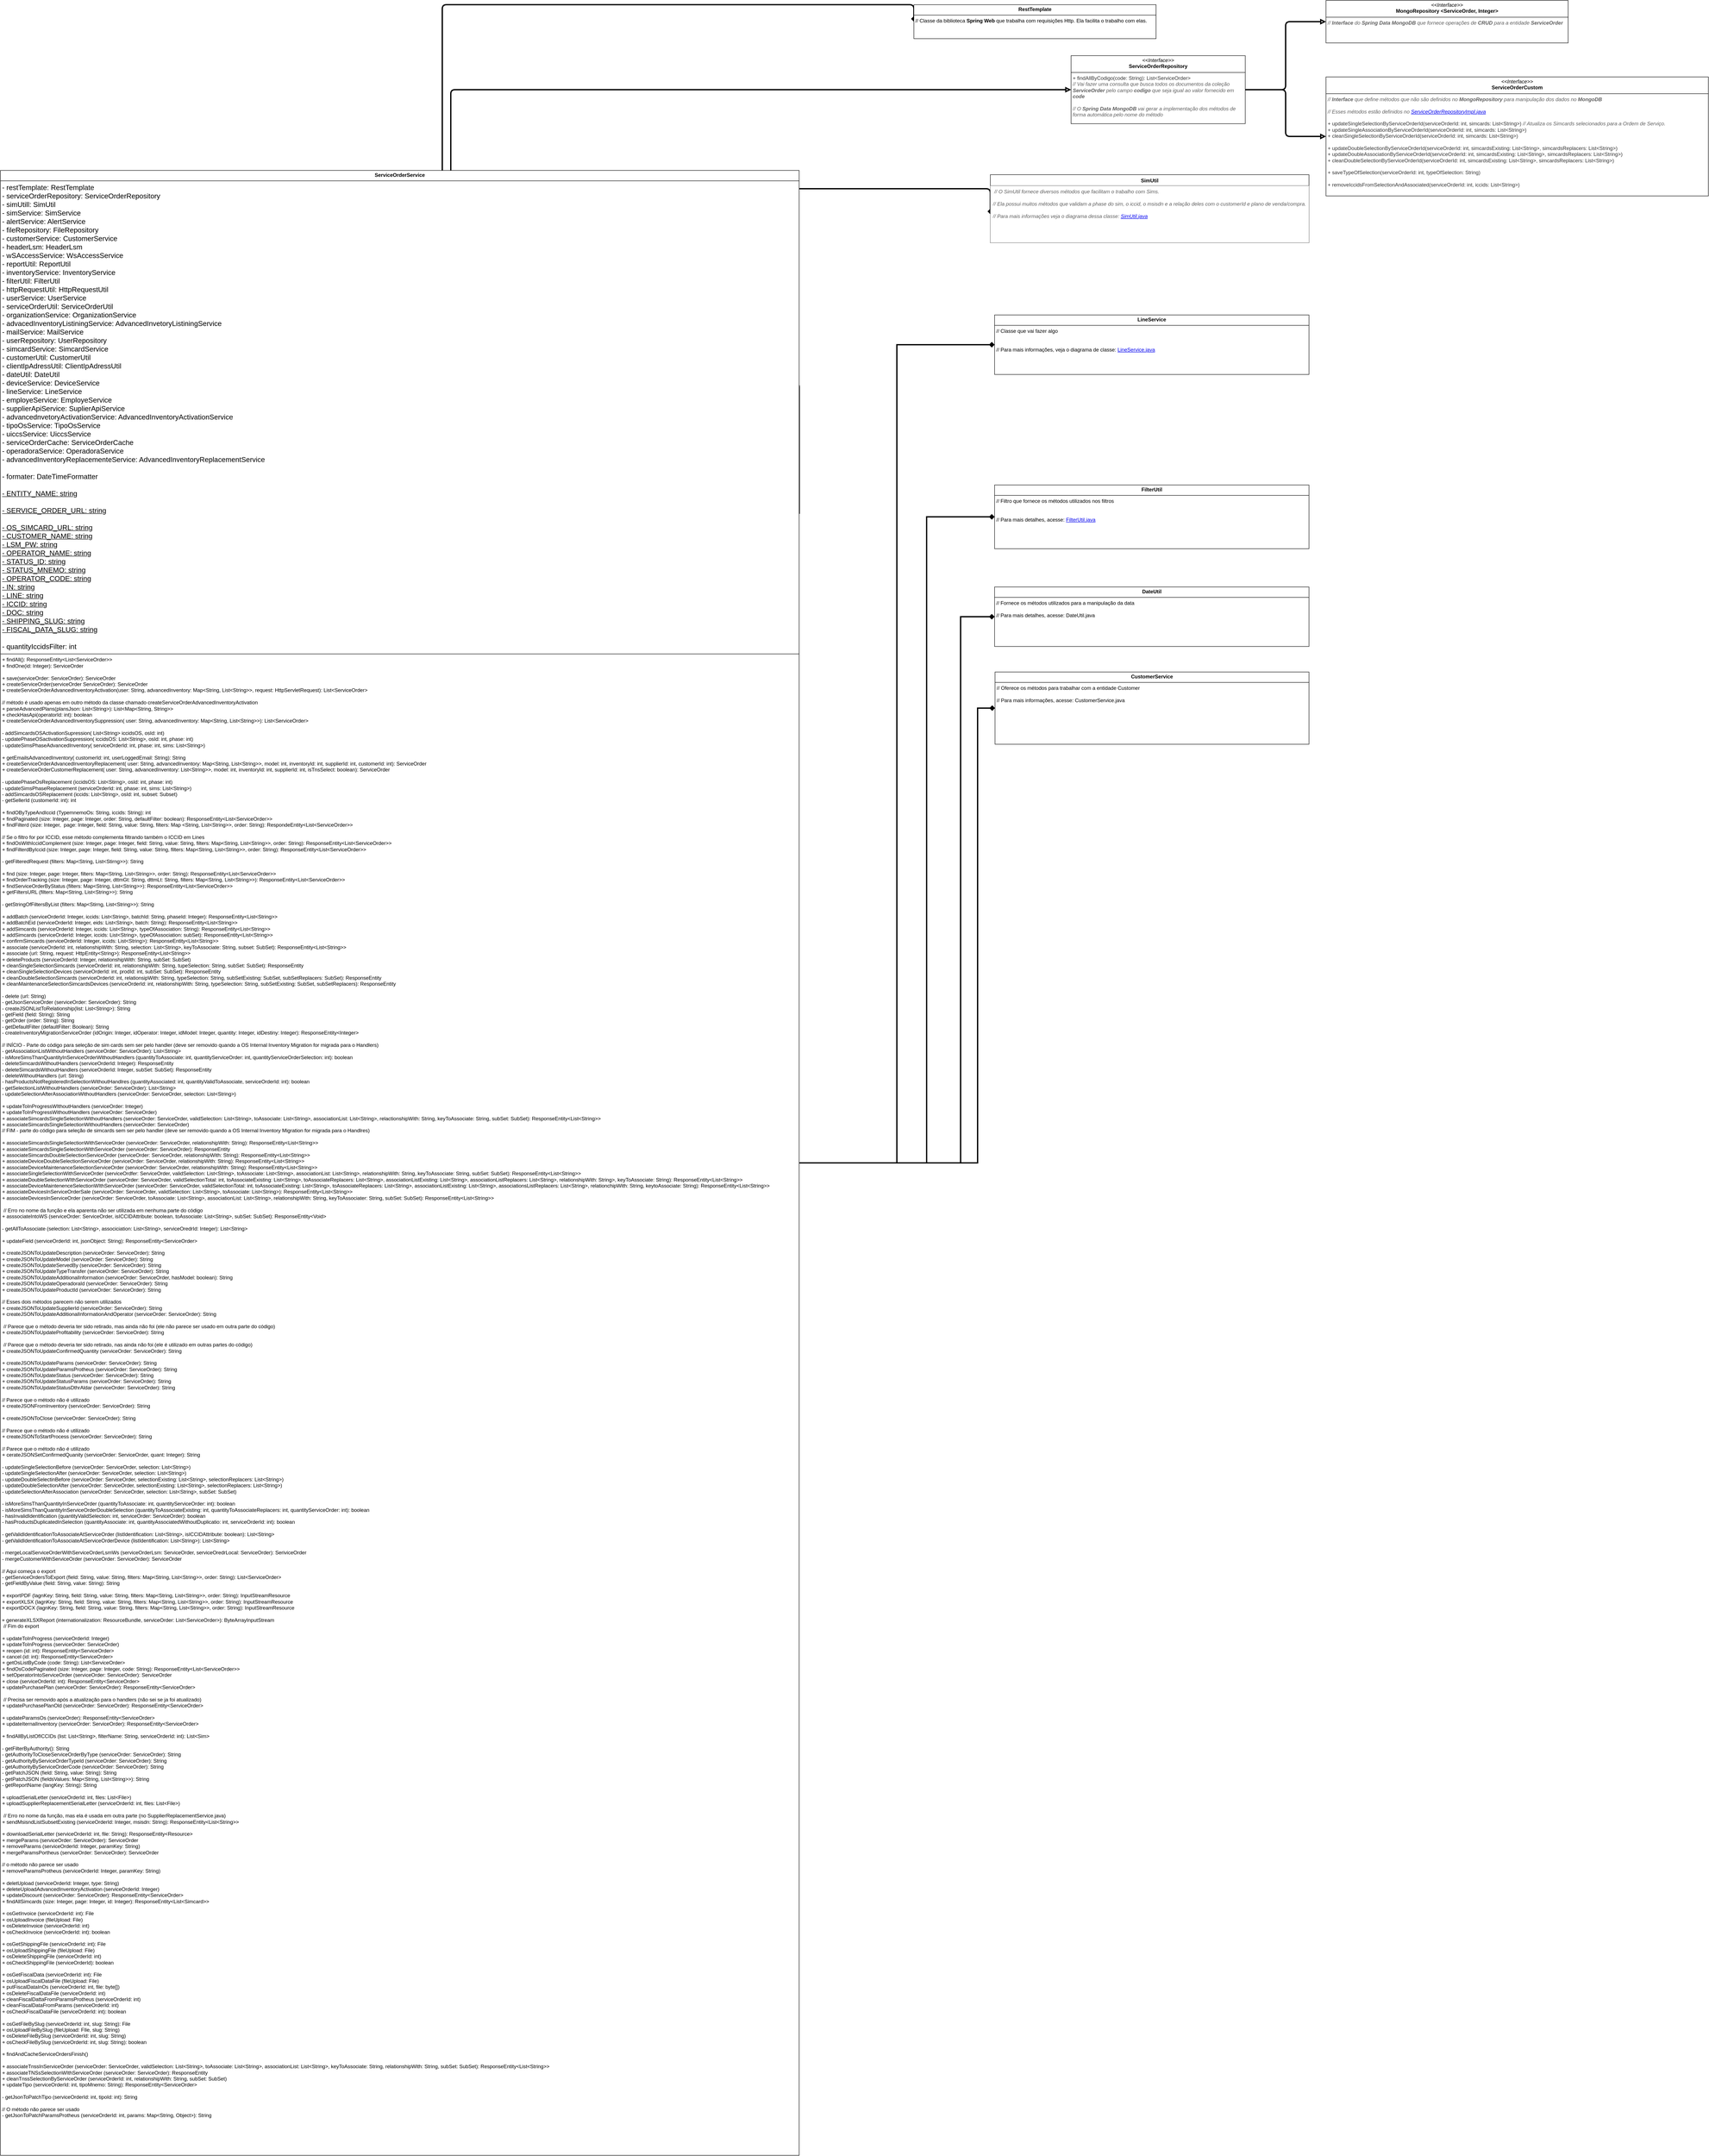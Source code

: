 <mxfile version="26.0.9">
  <diagram name="Página-1" id="n3oqPN_mnhxu3oE9vwWN">
    <mxGraphModel dx="4706" dy="2506" grid="1" gridSize="10" guides="1" tooltips="1" connect="1" arrows="1" fold="1" page="1" pageScale="1" pageWidth="827" pageHeight="1169" math="0" shadow="0">
      <root>
        <mxCell id="0" />
        <mxCell id="1" parent="0" />
        <mxCell id="ZAlYBI2UBmGH4MSheu3d-29" style="edgeStyle=orthogonalEdgeStyle;rounded=1;orthogonalLoop=1;jettySize=auto;html=1;exitX=1;exitY=0.173;exitDx=0;exitDy=0;entryX=0;entryY=0.5;entryDx=0;entryDy=0;endArrow=diamond;endFill=1;strokeWidth=3;curved=0;exitPerimeter=0;" parent="1" source="ZAlYBI2UBmGH4MSheu3d-26" target="ZAlYBI2UBmGH4MSheu3d-27" edge="1">
          <mxGeometry relative="1" as="geometry">
            <Array as="points">
              <mxPoint x="1180" y="960" />
              <mxPoint x="1180" y="70" />
            </Array>
          </mxGeometry>
        </mxCell>
        <mxCell id="ZAlYBI2UBmGH4MSheu3d-33" style="edgeStyle=orthogonalEdgeStyle;rounded=1;orthogonalLoop=1;jettySize=auto;html=1;exitX=0.995;exitY=0.306;exitDx=0;exitDy=0;entryX=0;entryY=0.5;entryDx=0;entryDy=0;strokeWidth=3;endArrow=block;endFill=0;sourcePerimeterSpacing=0;strokeColor=default;curved=0;exitPerimeter=0;" parent="1" source="ZAlYBI2UBmGH4MSheu3d-26" target="ZAlYBI2UBmGH4MSheu3d-32" edge="1">
          <mxGeometry relative="1" as="geometry">
            <Array as="points">
              <mxPoint x="1155" y="824" />
              <mxPoint x="1200" y="824" />
              <mxPoint x="1200" y="230" />
            </Array>
          </mxGeometry>
        </mxCell>
        <mxCell id="YH0yCFTqml4QWrOIWOWk-8" style="edgeStyle=orthogonalEdgeStyle;rounded=1;orthogonalLoop=1;jettySize=auto;html=1;entryX=0;entryY=0.5;entryDx=0;entryDy=0;endArrow=diamond;endFill=1;curved=0;strokeWidth=3;" parent="1" source="ZAlYBI2UBmGH4MSheu3d-26" target="YH0yCFTqml4QWrOIWOWk-5" edge="1">
          <mxGeometry relative="1" as="geometry">
            <Array as="points">
              <mxPoint x="1220" y="900" />
              <mxPoint x="1220" y="503" />
            </Array>
          </mxGeometry>
        </mxCell>
        <mxCell id="caFOKt3ceonZOJIybAJJ-6" style="edgeStyle=orthogonalEdgeStyle;rounded=0;orthogonalLoop=1;jettySize=auto;html=1;entryX=0;entryY=0.5;entryDx=0;entryDy=0;strokeWidth=3;endArrow=diamond;endFill=1;" parent="1" source="ZAlYBI2UBmGH4MSheu3d-26" target="caFOKt3ceonZOJIybAJJ-5" edge="1">
          <mxGeometry relative="1" as="geometry" />
        </mxCell>
        <mxCell id="GYR2pcfMHePe5P8iqUR3-2" style="edgeStyle=orthogonalEdgeStyle;rounded=0;orthogonalLoop=1;jettySize=auto;html=1;entryX=0;entryY=0.5;entryDx=0;entryDy=0;strokeWidth=3;endArrow=diamond;endFill=1;" parent="1" source="ZAlYBI2UBmGH4MSheu3d-26" target="GYR2pcfMHePe5P8iqUR3-1" edge="1">
          <mxGeometry relative="1" as="geometry">
            <Array as="points">
              <mxPoint x="2320" y="2795" />
              <mxPoint x="2320" y="1275" />
            </Array>
          </mxGeometry>
        </mxCell>
        <mxCell id="UFKRiWqmWHrU0tK0vTOI-2" style="edgeStyle=orthogonalEdgeStyle;rounded=0;orthogonalLoop=1;jettySize=auto;html=1;entryX=0;entryY=0.5;entryDx=0;entryDy=0;strokeWidth=3;endArrow=diamond;endFill=1;" edge="1" parent="1" source="ZAlYBI2UBmGH4MSheu3d-26" target="UFKRiWqmWHrU0tK0vTOI-1">
          <mxGeometry relative="1" as="geometry">
            <Array as="points">
              <mxPoint x="2400" y="2795" />
              <mxPoint x="2400" y="1510" />
            </Array>
          </mxGeometry>
        </mxCell>
        <mxCell id="UFKRiWqmWHrU0tK0vTOI-4" style="edgeStyle=orthogonalEdgeStyle;rounded=0;orthogonalLoop=1;jettySize=auto;html=1;entryX=0;entryY=0.5;entryDx=0;entryDy=0;strokeWidth=3;endArrow=diamond;endFill=1;" edge="1" parent="1" source="ZAlYBI2UBmGH4MSheu3d-26" target="UFKRiWqmWHrU0tK0vTOI-3">
          <mxGeometry relative="1" as="geometry">
            <Array as="points">
              <mxPoint x="2440" y="2795" />
              <mxPoint x="2440" y="1725" />
            </Array>
          </mxGeometry>
        </mxCell>
        <mxCell id="ZAlYBI2UBmGH4MSheu3d-26" value="&lt;p style=&quot;margin:0px;margin-top:4px;text-align:center;&quot;&gt;&lt;b&gt;ServiceOrderService&lt;/b&gt;&lt;/p&gt;&lt;hr size=&quot;1&quot; style=&quot;border-style:solid;&quot;&gt;&lt;p style=&quot;margin:0px;margin-left:4px;&quot;&gt;&lt;span data-lucid-content=&quot;{&amp;quot;t&amp;quot;:&amp;quot;- restTemplate: RestTemplate\n- serviceOrderRepository: ServiceOrderRepository\n- simUtill: SimUtil\n- simService: SimService\n- alertService: AlertService\n- fileRepository: FileRepository\n- customerService: CustomerService\n- headerLsm: HeaderLsm\n- wSAccessService: WsAccessService\n- reportUtil: ReportUtil\n- inventoryService: InventoryService\n- filterUtil: FilterUtil\n- httpRequestUtil: HttpRequestUtil\n- userService: UserService\n- serviceOrderUtil: ServiceOrderUtil\n- organizationService: OrganizationService\n- advacedInventoryListiningService: AdvancedInvetoryListiningService\n- mailService: MailService\n- userRepository: UserRepository\n- simcardService: SimcardService\n- customerUtil: CustomerUtil\n- clientIpAdressUtil: ClientIpAdressUtil\n- dateUtil: DateUtil\n- deviceService: DeviceService\n- lineService: LineService\n- employeService: EmployeService\n- supplierApiService: SuplierApiService\n- advancednvetoryActivationService: AdvancedInventoryActivationService\n- tipoOsService: TipoOsService\n- uiccsService: UiccsService\n- serviceOrderCache: ServiceOrderCache\n- operadoraService: OperadoraService\n- advancedInventoryReplacementeService: AdvancedInventoryReplacementService\n\n- formater: DateTimeFormatter\n\n- ENTITY_NAME: string\n\n- SERVICE_ORDER_URL: string\n\n- OS_SIMCARD_URL: string\n- CUSTOMER_NAME: string\n- LSM_PW: string\n- OPERATOR_NAME: string\n- STATUS_ID: string\n- STATUS_MNEMO: string\n- OPERATOR_CODE: string\n- IN: string\n- LINE: string\n- ICCID: string\n- DOC: string\n- SHIPPING_SLUG: string\n- FISCAL_DATA_SLUG: string\n\n- quantityIccidsFilter: int&amp;quot;,&amp;quot;m&amp;quot;:[{&amp;quot;s&amp;quot;:0,&amp;quot;n&amp;quot;:&amp;quot;s&amp;quot;,&amp;quot;v&amp;quot;:22.222,&amp;quot;e&amp;quot;:1552},{&amp;quot;s&amp;quot;:1206,&amp;quot;n&amp;quot;:&amp;quot;u&amp;quot;,&amp;quot;v&amp;quot;:true,&amp;quot;e&amp;quot;:1523}]}&quot; data-lucid-type=&quot;application/vnd.lucid.text&quot;&gt;&lt;span style=&quot;font-size:16.667px;&quot;&gt;- restTemplate: RestTemplate&lt;br&gt;&lt;/span&gt;&lt;span style=&quot;font-size:16.667px;&quot;&gt;- serviceOrderRepository: ServiceOrderRepository&lt;br&gt;&lt;/span&gt;&lt;span style=&quot;font-size:16.667px;&quot;&gt;- simUtill: SimUtil&lt;br&gt;&lt;/span&gt;&lt;span style=&quot;font-size:16.667px;&quot;&gt;- simService: SimService&lt;br&gt;&lt;/span&gt;&lt;span style=&quot;font-size:16.667px;&quot;&gt;- alertService: AlertService&lt;br&gt;&lt;/span&gt;&lt;span style=&quot;font-size:16.667px;&quot;&gt;- fileRepository: FileRepository&lt;br&gt;&lt;/span&gt;&lt;span style=&quot;font-size:16.667px;&quot;&gt;- customerService: CustomerService&lt;br&gt;&lt;/span&gt;&lt;span style=&quot;font-size:16.667px;&quot;&gt;- headerLsm: HeaderLsm&lt;br&gt;&lt;/span&gt;&lt;span style=&quot;font-size:16.667px;&quot;&gt;- wSAccessService: WsAccessService&lt;br&gt;&lt;/span&gt;&lt;span style=&quot;font-size:16.667px;&quot;&gt;- reportUtil: ReportUtil&lt;br&gt;&lt;/span&gt;&lt;span style=&quot;font-size:16.667px;&quot;&gt;- inventoryService: InventoryService&lt;br&gt;&lt;/span&gt;&lt;span style=&quot;font-size:16.667px;&quot;&gt;- filterUtil: FilterUtil&lt;br&gt;&lt;/span&gt;&lt;span style=&quot;font-size:16.667px;&quot;&gt;- httpRequestUtil: HttpRequestUtil&lt;br&gt;&lt;/span&gt;&lt;span style=&quot;font-size:16.667px;&quot;&gt;- userService: UserService&lt;br&gt;&lt;/span&gt;&lt;span style=&quot;font-size:16.667px;&quot;&gt;- serviceOrderUtil: ServiceOrderUtil&lt;br&gt;&lt;/span&gt;&lt;span style=&quot;font-size:16.667px;&quot;&gt;- organizationService: OrganizationService&lt;br&gt;&lt;/span&gt;&lt;span style=&quot;font-size:16.667px;&quot;&gt;- advacedInventoryListiningService: AdvancedInvetoryListiningService&lt;br&gt;&lt;/span&gt;&lt;span style=&quot;font-size:16.667px;&quot;&gt;- mailService: MailService&lt;br&gt;&lt;/span&gt;&lt;span style=&quot;font-size:16.667px;&quot;&gt;- userRepository: UserRepository&lt;br&gt;&lt;/span&gt;&lt;span style=&quot;font-size:16.667px;&quot;&gt;- simcardService: SimcardService&lt;br&gt;&lt;/span&gt;&lt;span style=&quot;font-size:16.667px;&quot;&gt;- customerUtil: CustomerUtil&lt;br&gt;&lt;/span&gt;&lt;span style=&quot;font-size:16.667px;&quot;&gt;- clientIpAdressUtil: ClientIpAdressUtil&lt;br&gt;&lt;/span&gt;&lt;span style=&quot;font-size:16.667px;&quot;&gt;- dateUtil: DateUtil&lt;br&gt;&lt;/span&gt;&lt;span style=&quot;font-size:16.667px;&quot;&gt;- deviceService: DeviceService&lt;br&gt;&lt;/span&gt;&lt;span style=&quot;font-size:16.667px;&quot;&gt;- lineService: LineService&lt;br&gt;&lt;/span&gt;&lt;span style=&quot;font-size:16.667px;&quot;&gt;- employeService: EmployeService&lt;br&gt;&lt;/span&gt;&lt;span style=&quot;font-size:16.667px;&quot;&gt;- supplierApiService: SuplierApiService&lt;br&gt;&lt;/span&gt;&lt;span style=&quot;font-size:16.667px;&quot;&gt;- advancednvetoryActivationService: AdvancedInventoryActivationService&lt;br&gt;&lt;/span&gt;&lt;span style=&quot;font-size:16.667px;&quot;&gt;- tipoOsService: TipoOsService&lt;br&gt;&lt;/span&gt;&lt;span style=&quot;font-size:16.667px;&quot;&gt;- uiccsService: UiccsService&lt;br&gt;&lt;/span&gt;&lt;span style=&quot;font-size:16.667px;&quot;&gt;- serviceOrderCache: ServiceOrderCache&lt;br&gt;&lt;/span&gt;&lt;span style=&quot;font-size:16.667px;&quot;&gt;- operadoraService: OperadoraService&lt;br&gt;&lt;/span&gt;&lt;span style=&quot;font-size:16.667px;&quot;&gt;- advancedInventoryReplacementeService: AdvancedInventoryReplacementService&lt;br&gt;&lt;/span&gt;&lt;span style=&quot;font-size:16.667px;&quot;&gt;&lt;br&gt;&lt;/span&gt;&lt;span style=&quot;font-size:16.667px;&quot;&gt;- formater: DateTimeFormatter&lt;br&gt;&lt;/span&gt;&lt;span style=&quot;font-size:16.667px;&quot;&gt;&lt;br&gt;&lt;/span&gt;&lt;span style=&quot;text-decoration-line: underline; font-size: 16.667px;&quot;&gt;- ENTITY_NAME: string&lt;br&gt;&lt;/span&gt;&lt;span style=&quot;text-decoration-line: underline; font-size: 16.667px;&quot;&gt;&lt;br&gt;&lt;/span&gt;&lt;span style=&quot;text-decoration-line: underline; font-size: 16.667px;&quot;&gt;- SERVICE_ORDER_URL: string&lt;br&gt;&lt;/span&gt;&lt;span style=&quot;text-decoration-line: underline; font-size: 16.667px;&quot;&gt;&lt;br&gt;&lt;/span&gt;&lt;span style=&quot;text-decoration-line: underline; font-size: 16.667px;&quot;&gt;- OS_SIMCARD_URL: string&lt;br&gt;&lt;/span&gt;&lt;span style=&quot;text-decoration-line: underline; font-size: 16.667px;&quot;&gt;- CUSTOMER_NAME: string&lt;br&gt;&lt;/span&gt;&lt;span style=&quot;text-decoration-line: underline; font-size: 16.667px;&quot;&gt;- LSM_PW: string&lt;br&gt;&lt;/span&gt;&lt;span style=&quot;text-decoration-line: underline; font-size: 16.667px;&quot;&gt;- OPERATOR_NAME: string&lt;br&gt;&lt;/span&gt;&lt;span style=&quot;text-decoration-line: underline; font-size: 16.667px;&quot;&gt;- STATUS_ID: string&lt;br&gt;&lt;/span&gt;&lt;span style=&quot;text-decoration-line: underline; font-size: 16.667px;&quot;&gt;- STATUS_MNEMO: string&lt;br&gt;&lt;/span&gt;&lt;span style=&quot;text-decoration-line: underline; font-size: 16.667px;&quot;&gt;- OPERATOR_CODE: string&lt;br&gt;&lt;/span&gt;&lt;span style=&quot;text-decoration-line: underline; font-size: 16.667px;&quot;&gt;- IN: string&lt;br&gt;&lt;/span&gt;&lt;span style=&quot;text-decoration-line: underline; font-size: 16.667px;&quot;&gt;- LINE: string&lt;br&gt;&lt;/span&gt;&lt;span style=&quot;text-decoration-line: underline; font-size: 16.667px;&quot;&gt;- ICCID: string&lt;br&gt;&lt;/span&gt;&lt;span style=&quot;text-decoration-line: underline; font-size: 16.667px;&quot;&gt;- DOC: string&lt;br&gt;&lt;/span&gt;&lt;span style=&quot;text-decoration-line: underline; font-size: 16.667px;&quot;&gt;- SHIPPING_SLUG: string&lt;br&gt;&lt;/span&gt;&lt;span style=&quot;text-decoration-line: underline; font-size: 16.667px;&quot;&gt;- FISCAL_DATA_SLUG: string&lt;/span&gt;&lt;span style=&quot;font-size:16.667px;&quot;&gt;&lt;br&gt;&lt;/span&gt;&lt;span style=&quot;font-size:16.667px;&quot;&gt;&lt;br&gt;&lt;/span&gt;&lt;span style=&quot;font-size:16.667px;&quot;&gt;- quantityIccidsFilter: int&lt;/span&gt;&lt;/span&gt;&lt;/p&gt;&lt;hr size=&quot;1&quot; style=&quot;border-style:solid;&quot;&gt;&lt;p style=&quot;margin:0px;margin-left:4px;&quot;&gt;+ findAll(): ResponseEntity&amp;lt;List&amp;lt;ServiceOrder&amp;gt;&amp;gt;&lt;/p&gt;&lt;p style=&quot;margin:0px;margin-left:4px;&quot;&gt;+ findOne(id: Integer): ServiceOrder&lt;/p&gt;&lt;p style=&quot;margin:0px;margin-left:4px;&quot;&gt;&lt;br&gt;&lt;/p&gt;&lt;p style=&quot;margin:0px;margin-left:4px;&quot;&gt;+ save(serviceOrder: ServiceOrder): ServiceOrder&lt;/p&gt;&lt;p style=&quot;margin:0px;margin-left:4px;&quot;&gt;+ createServiceOrder(serviceOrder ServiceOrder): ServiceOrder&lt;/p&gt;&lt;p style=&quot;margin:0px;margin-left:4px;&quot;&gt;+ createServiceOrderAdvancedInventoryActivation(user: String, advancedInventory: Map&amp;lt;String, List&amp;lt;String&amp;gt;&amp;gt;, request: HttpServletRequest): List&amp;lt;ServiceOrder&amp;gt;&lt;/p&gt;&lt;p style=&quot;margin:0px;margin-left:4px;&quot;&gt;&lt;br&gt;&lt;/p&gt;&lt;p style=&quot;margin:0px;margin-left:4px;&quot;&gt;// método é usado apenas em outro método da classe chamado createServiceOrderAdvancedInventoryActivation&lt;/p&gt;&lt;p style=&quot;margin:0px;margin-left:4px;&quot;&gt;+ parseAdvancedPlans(plansJson: List&amp;lt;String&amp;gt;): List&amp;lt;Map&amp;lt;String, String&amp;gt;&amp;gt;&lt;/p&gt;&lt;p style=&quot;margin:0px;margin-left:4px;&quot;&gt;+ checkHasApi(operatorId: int): boolean&lt;/p&gt;&lt;p style=&quot;margin:0px;margin-left:4px;&quot;&gt;+ createServiceOrderAdvancedInventorySuppression( user: String, advancedInventory: Map&amp;lt;String, List&amp;lt;String&amp;gt;&amp;gt;): List&amp;lt;ServiceOrder&amp;gt;&lt;/p&gt;&lt;p style=&quot;margin:0px;margin-left:4px;&quot;&gt;&lt;br&gt;&lt;/p&gt;&lt;p style=&quot;margin:0px;margin-left:4px;&quot;&gt;- addSimcardsOSActivationSupression( List&amp;lt;String&amp;gt; iccidsOS, osId: int)&lt;/p&gt;&lt;p style=&quot;margin:0px;margin-left:4px;&quot;&gt;- updatePhaseOSactivationSuppression( iccidsOS: List&amp;lt;String&amp;gt;, osId: int, phase: int)&lt;/p&gt;&lt;p style=&quot;margin:0px;margin-left:4px;&quot;&gt;- updateSimsPhaseAdvancedInventory( serviceOrderId: int, phase: int, sims: List&amp;lt;String&amp;gt;)&lt;/p&gt;&lt;p style=&quot;margin:0px;margin-left:4px;&quot;&gt;&lt;br&gt;&lt;/p&gt;&lt;p style=&quot;margin:0px;margin-left:4px;&quot;&gt;+ getEmailsAdvancedInventory( customerId: int, userLoggedEmail: String): String&lt;/p&gt;&lt;p style=&quot;margin:0px;margin-left:4px;&quot;&gt;+ createServiceOrderAdvancedInventoryReplacement( user: String, advancedInventory: Map&amp;lt;String, List&amp;lt;String&amp;gt;&amp;gt;, model: int, inventoryId: int, supplierId: int, customerId: int): ServiceOrder&lt;/p&gt;&lt;p style=&quot;margin:0px;margin-left:4px;&quot;&gt;+ createServiceOrderCustomerReplacement( user: String, advancedInventory: List&amp;lt;String&amp;gt;&amp;gt;, model: int, inventoryId: int, supplierId: int, isTnsSelect: boolean): ServiceOrder&lt;/p&gt;&lt;p style=&quot;margin:0px;margin-left:4px;&quot;&gt;&lt;br&gt;&lt;/p&gt;&lt;p style=&quot;margin:0px;margin-left:4px;&quot;&gt;- updatePhaseOsReplacement (iccidsOS: List&amp;lt;Stirng&amp;gt;, osId: int, phase: int)&lt;/p&gt;&lt;p style=&quot;margin:0px;margin-left:4px;&quot;&gt;- updateSimsPhaseReplacement (serviceOrderId: int, phase: int, sims: List&amp;lt;String&amp;gt;)&lt;/p&gt;&lt;p style=&quot;margin:0px;margin-left:4px;&quot;&gt;- addSimcardsOSReplacement (iccids: List&amp;lt;String&amp;gt;, osId: int, subset: Subset)&lt;/p&gt;&lt;p style=&quot;margin:0px;margin-left:4px;&quot;&gt;- getSellerId (customerId: int): int&lt;/p&gt;&lt;p style=&quot;margin:0px;margin-left:4px;&quot;&gt;&lt;br&gt;&lt;/p&gt;&lt;p style=&quot;margin:0px;margin-left:4px;&quot;&gt;+ findOByTypeAndIccid (TypemnemoOs: String, iccids: String): int&lt;/p&gt;&lt;p style=&quot;margin:0px;margin-left:4px;&quot;&gt;+ findPaginated (size: Integer, page: Integer, order: String, defaultFilter: boolean): ResponseEntity&amp;lt;List&amp;lt;ServiceOrder&amp;gt;&amp;gt;&lt;/p&gt;&lt;p style=&quot;margin:0px;margin-left:4px;&quot;&gt;+ findFilterd (size: Integer,&amp;nbsp; page: Integer, field: String, value: String, filters: Map &amp;lt;String, List&amp;lt;String&amp;gt;&amp;gt;, order: String): RespondeEntity&amp;lt;List&amp;lt;ServiceOrder&amp;gt;&amp;gt;&lt;/p&gt;&lt;p style=&quot;margin:0px;margin-left:4px;&quot;&gt;&lt;br&gt;&lt;/p&gt;&lt;p style=&quot;margin:0px;margin-left:4px;&quot;&gt;// Se o filtro for por ICCID, esse método complementa filtrando também o ICCID em Lines&lt;/p&gt;&lt;p style=&quot;margin:0px;margin-left:4px;&quot;&gt;+ findOsWithIccidComplement (size: Integer, page: Integer, field: String, value: String, filters: Map&amp;lt;String, List&amp;lt;String&amp;gt;&amp;gt;, order: String): ResponseEntity&amp;lt;List&amp;lt;ServiceOrder&amp;gt;&amp;gt;&lt;/p&gt;&lt;p style=&quot;margin:0px;margin-left:4px;&quot;&gt;+ findFilterdByIccid (size: Integer, page: Integer, field: String, value: String, filters: Map&amp;lt;String, List&amp;lt;String&amp;gt;&amp;gt;, order: String): ResponseEntity&amp;lt;List&amp;lt;ServiceOrder&amp;gt;&amp;gt;&lt;/p&gt;&lt;p style=&quot;margin:0px;margin-left:4px;&quot;&gt;&lt;br&gt;&lt;/p&gt;&lt;p style=&quot;margin:0px;margin-left:4px;&quot;&gt;- getFilteredRequest (filters: Map&amp;lt;String, List&amp;lt;Stirng&amp;gt;&amp;gt;): String&lt;/p&gt;&lt;p style=&quot;margin:0px;margin-left:4px;&quot;&gt;&lt;br&gt;&lt;/p&gt;&lt;p style=&quot;margin:0px;margin-left:4px;&quot;&gt;+ find (size: Integer, page: Integer, filters: Map&amp;lt;String, List&amp;lt;String&amp;gt;&amp;gt;, order: String): ResponseEntity&amp;lt;List&amp;lt;ServiceOrder&amp;gt;&amp;gt;&lt;/p&gt;&lt;p style=&quot;margin:0px;margin-left:4px;&quot;&gt;+&amp;nbsp;&lt;span style=&quot;background-color: initial;&quot;&gt;findOrderTracking (&lt;/span&gt;&lt;span style=&quot;background-color: initial;&quot;&gt;size: Integer, &lt;/span&gt;&lt;span style=&quot;background-color: initial;&quot;&gt;page: Integer, &lt;/span&gt;&lt;span style=&quot;background-color: initial;&quot;&gt;dttmGt: String, &lt;/span&gt;&lt;span style=&quot;background-color: initial;&quot;&gt;dttmLt: String, &lt;/span&gt;&lt;span style=&quot;background-color: initial;&quot;&gt;filters: Map&amp;lt;String, List&amp;lt;String&amp;gt;&amp;gt;): ResponseEntity&amp;lt;List&amp;lt;ServiceOrder&amp;gt;&amp;gt;&lt;/span&gt;&lt;/p&gt;&lt;p style=&quot;margin:0px;margin-left:4px;&quot;&gt;&lt;span style=&quot;background-color: initial;&quot;&gt;+ findServiceOrderByStatus (filters: Map&amp;lt;String, List&amp;lt;String&amp;gt;&amp;gt;): ResponseEntity&amp;lt;List&amp;lt;ServiceOrder&amp;gt;&amp;gt;&lt;/span&gt;&lt;/p&gt;&lt;p style=&quot;margin:0px;margin-left:4px;&quot;&gt;&lt;span style=&quot;background-color: initial;&quot;&gt;+ getFiltersURL (filters: Map&amp;lt;String, List&amp;lt;String&amp;gt;&amp;gt;): String&lt;/span&gt;&lt;/p&gt;&lt;p style=&quot;margin:0px;margin-left:4px;&quot;&gt;&lt;br&gt;&lt;/p&gt;&lt;p style=&quot;margin:0px;margin-left:4px;&quot;&gt;- getStringOfFiltersByList (filters: Map&amp;lt;Stirng, List&amp;lt;String&amp;gt;&amp;gt;): String&lt;/p&gt;&lt;p style=&quot;margin:0px;margin-left:4px;&quot;&gt;&lt;br&gt;&lt;/p&gt;&lt;p style=&quot;margin:0px;margin-left:4px;&quot;&gt;+ addBatch (serviceOrderId: Integer, iccids: List&amp;lt;String&amp;gt;, batchId: String, phaseId: Integer): ResponseEntity&amp;lt;List&amp;lt;String&amp;gt;&amp;gt;&lt;/p&gt;&lt;p style=&quot;margin:0px;margin-left:4px;&quot;&gt;+ addBatchEid (serviceOrderId: Integer, eids: List&amp;lt;String&amp;gt;, batch: String): ResponseEntity&amp;lt;List&amp;lt;String&amp;gt;&amp;gt;&lt;/p&gt;&lt;p style=&quot;margin:0px;margin-left:4px;&quot;&gt;+ addSimcards (serviceOrderId: Integer, iccids: List&amp;lt;String&amp;gt;, typeOfAssociation: String): ResponseEntity&amp;lt;List&amp;lt;String&amp;gt;&amp;gt;&lt;/p&gt;&lt;p style=&quot;margin:0px;margin-left:4px;&quot;&gt;+ addSimcards (serviceOrderId: Integer, iccids: List&amp;lt;String&amp;gt;, typeOfAssociation: subSet): ResponseEntity&amp;lt;List&amp;lt;String&amp;gt;&amp;gt;&lt;/p&gt;&lt;p style=&quot;margin:0px;margin-left:4px;&quot;&gt;+ confirmSimcards (serviceOrderId: Integer, iccids: List&amp;lt;String&amp;gt;): ResponseEntity&amp;lt;List&amp;lt;String&amp;gt;&amp;gt;&lt;/p&gt;&lt;p style=&quot;margin:0px;margin-left:4px;&quot;&gt;+ associate (serviceOrderId: int, relationshipWith: String, selection: List&amp;lt;String&amp;gt;, keyToAssociate: String, subset: SubSet): ResponseEntity&amp;lt;List&amp;lt;String&amp;gt;&amp;gt;&lt;/p&gt;&lt;p style=&quot;margin:0px;margin-left:4px;&quot;&gt;+ associate (url: String, request: HttpEntity&amp;lt;String&amp;gt;): ResponseEntity&amp;lt;List&amp;lt;String&amp;gt;&amp;gt;&lt;/p&gt;&lt;p style=&quot;margin:0px;margin-left:4px;&quot;&gt;+ deleteProducts (serviceOrderId: Integer, relationshipWith: String, subSet: SubSet)&lt;/p&gt;&lt;p style=&quot;margin:0px;margin-left:4px;&quot;&gt;+ cleanSingleSelectionSimcards (serviceOrderId: int, relationshipWith: String, tupeSelection: String, subSet: SubSet): ResponseEntity&lt;/p&gt;&lt;p style=&quot;margin:0px;margin-left:4px;&quot;&gt;+ cleanSingleSelectionDevices (serviceOrderId: int, prodId: int, subSet: SubSet): ResponseEntity&lt;/p&gt;&lt;p style=&quot;margin:0px;margin-left:4px;&quot;&gt;+ cleanDoubleSelectionSimcards (serviceOrderId: int, relationsipWith: String, typeSelection: String, subSetExisting: SubSet, subSetReplacers: SubSet): ResponseEntity&lt;/p&gt;&lt;p style=&quot;margin:0px;margin-left:4px;&quot;&gt;+ cleanMaintenanceSelectionSimcardsDevices (serviceOrderId: int, relationshipWith: String, typeSelection: String, subSetExisting: SubSet, subSetReplacers): ResponseEntity&lt;/p&gt;&lt;p style=&quot;margin:0px;margin-left:4px;&quot;&gt;&lt;br&gt;&lt;/p&gt;&lt;p style=&quot;margin:0px;margin-left:4px;&quot;&gt;- delete (url: String)&lt;/p&gt;&lt;p style=&quot;margin:0px;margin-left:4px;&quot;&gt;- getJsonServiceOrder (serviceOrder: ServiceOrder): String&lt;/p&gt;&lt;p style=&quot;margin:0px;margin-left:4px;&quot;&gt;- createJSONListToRelationship(list: List&amp;lt;String&amp;gt;): String&lt;/p&gt;&lt;p style=&quot;margin:0px;margin-left:4px;&quot;&gt;- getField (field: String): String&lt;/p&gt;&lt;p style=&quot;margin:0px;margin-left:4px;&quot;&gt;- getOrder (order: String): String&lt;/p&gt;&lt;p style=&quot;margin:0px;margin-left:4px;&quot;&gt;- getDefaultFilter (defaultFilter: Boolean): String&lt;/p&gt;&lt;p style=&quot;margin:0px;margin-left:4px;&quot;&gt;- createInventoryMigrationServiceOrder (idOrigin: Integer, idOperator: Integer, idModel: Integer, quantity: Integer, idDestiny: Integer): ResponseEntity&amp;lt;Integer&amp;gt;&lt;/p&gt;&lt;p style=&quot;margin:0px;margin-left:4px;&quot;&gt;&lt;br&gt;&lt;/p&gt;&lt;p style=&quot;margin:0px;margin-left:4px;&quot;&gt;// INÍCIO - Parte do código para seleção de sim cards sem ser pelo handler (deve ser removido quando a OS Internal Inventory Migration for migrada para o Handlers)&lt;/p&gt;&lt;p style=&quot;margin:0px;margin-left:4px;&quot;&gt;- getAssociationListWithoutHandlers (serviceOrder: ServiceOrder): List&amp;lt;String&amp;gt;&lt;/p&gt;&lt;p style=&quot;margin:0px;margin-left:4px;&quot;&gt;- isMoreSimsThanQuantityInServiceOrderWithoutHandlers (quantityToAssociate: int, quantityServiceOrder: int, quantityServiceOrderSelection: int): boolean&lt;/p&gt;&lt;p style=&quot;margin:0px;margin-left:4px;&quot;&gt;- deleteSimcardsWithoutHandlers (serviceOrderId: Integer): ResponseEntity&lt;/p&gt;&lt;p style=&quot;margin:0px;margin-left:4px;&quot;&gt;- deleteSimcardsWithoutHandlers (serviceOrderId: Integer, subSet: SubSet): ResponseEntity&lt;/p&gt;&lt;p style=&quot;margin:0px;margin-left:4px;&quot;&gt;- deleteWithoutHandlers (url: String)&lt;/p&gt;&lt;p style=&quot;margin:0px;margin-left:4px;&quot;&gt;- hasProductsNotRegisteredInSelectionWithoutHandlres (quantityAssociated: int, quantityValidToAssociate, serviceOrderId: int): boolean&lt;/p&gt;&lt;p style=&quot;margin:0px;margin-left:4px;&quot;&gt;- getSelectionListWithoutHandlers (serviceOrder: ServiceOrder): List&amp;lt;String&amp;gt;&lt;/p&gt;&lt;p style=&quot;margin:0px;margin-left:4px;&quot;&gt;&lt;span style=&quot;background-color: initial;&quot;&gt;- updateSelectionAfterAssociationWithoutHandlers (serviceOrder: ServiceOrder, selection: List&amp;lt;String&amp;gt;)&lt;/span&gt;&lt;/p&gt;&lt;p style=&quot;margin:0px;margin-left:4px;&quot;&gt;&lt;br&gt;&lt;/p&gt;&lt;p style=&quot;margin:0px;margin-left:4px;&quot;&gt;+ updateToInProgressWIthoutHandlers (serviceOrder: Integer)&lt;/p&gt;&lt;p style=&quot;margin:0px;margin-left:4px;&quot;&gt;+ updateToInProgressWithoutHandlers (serviceOrder: ServiceOrder)&lt;/p&gt;&lt;p style=&quot;margin:0px;margin-left:4px;&quot;&gt;+ associateSimcardsSingleSelectionWithoutHandlers (serviceOrder: ServiceOrder, validSelection: List&amp;lt;String&amp;gt;, toAssociate: List&amp;lt;String&amp;gt;, associationList: List&amp;lt;String&amp;gt;, relactionshipWith: String, keyToAssociate: String, subSet: SubSet): ResponseEntity&amp;lt;List&amp;lt;String&amp;gt;&amp;gt;&lt;/p&gt;&lt;p style=&quot;margin:0px;margin-left:4px;&quot;&gt;+ associateSimcardsSingleSelectionWithoutHandlers (serviceOrder: ServiceOrder)&lt;/p&gt;&lt;p style=&quot;margin:0px;margin-left:4px;&quot;&gt;// FIM - parte do código para seleção de simcards sem ser pelo handler (deve ser removido quando a OS Internal Inventory Migration for migrada para o Handlres)&lt;/p&gt;&lt;p style=&quot;margin:0px;margin-left:4px;&quot;&gt;&lt;br&gt;&lt;/p&gt;&lt;p style=&quot;margin:0px;margin-left:4px;&quot;&gt;+ associateSimcardsSingleSelectionWithServiceOrder (serviceOrder: ServiceOrder, relationshipWith: String): ResponseEntity&amp;lt;List&amp;lt;String&amp;gt;&amp;gt;&lt;/p&gt;&lt;p style=&quot;margin:0px;margin-left:4px;&quot;&gt;+ associateSimcardsSingleSelectionWithServiceOrder (serviceOrder: ServiceOrder): ResponseEntity&lt;/p&gt;&lt;p style=&quot;margin:0px;margin-left:4px;&quot;&gt;+ associateSimcardsDoubleSelectionServiceOrder (serviceOrder: ServiceOrder, relationshipWith: String): ResponseEntity&amp;lt;List&amp;lt;String&amp;gt;&amp;gt;&lt;br&gt;+ associateDeviceDoubleSelectionServiceOrder (serviceOrder: ServiceOrder, relationshipWith: String): ResponseEntity&amp;lt;List&amp;lt;String&amp;gt;&amp;gt;&lt;/p&gt;&lt;p style=&quot;margin:0px;margin-left:4px;&quot;&gt;+ associateDeviceMaintenanceSelectionServiceOrder (serviceOrder: ServiceOrder, relationshipWith: String): ResponseEntity&amp;lt;List&amp;lt;String&amp;gt;&amp;gt;&lt;/p&gt;&lt;p style=&quot;margin:0px;margin-left:4px;&quot;&gt;+ associateSingleSelectionWithServiceOrder (serviceOrdfer: ServiceOrder, validSelection: List&amp;lt;String&amp;gt;, toAssociate: List&amp;lt;String&amp;gt;, associationList: List&amp;lt;String&amp;gt;, relationshipWith: String, keyToAssociate: String, subSet: SubSet): ResponseEntity&amp;lt;List&amp;lt;String&amp;gt;&amp;gt;&lt;/p&gt;&lt;p style=&quot;margin:0px;margin-left:4px;&quot;&gt;+ associateDoubleSelectionWIthServiceOrder (serviceOrder: ServiceOrder, validSelectionTotal: int, toAssociateExisting: List&amp;lt;String&amp;gt;, toAssociateReplacers: List&amp;lt;String&amp;gt;, associationListExisting: List&amp;lt;String&amp;gt;, associationListReplacers: List&amp;lt;String&amp;gt;, relationshipWith: String&amp;gt;, keyToAssociate: String): ResponseEntity&amp;lt;List&amp;lt;String&amp;gt;&amp;gt;&lt;/p&gt;&lt;p style=&quot;margin:0px;margin-left:4px;&quot;&gt;+ associateDeviceMaintenenceSelectionWIthServiceOrder (serviceOrder: ServiceOrder, validSelectionTotal: int, toAssociateExisting: List&amp;lt;String&amp;gt;, toAssociateReplacers: List&amp;lt;String&amp;gt;, associationListExisting: List&amp;lt;String&amp;gt;, associationsListReplacers: List&amp;lt;String&amp;gt;, relationchipWith: String, keytoAssociate: String): ResponseEntity&amp;lt;List&amp;lt;String&amp;gt;&amp;gt;&lt;/p&gt;&lt;p style=&quot;margin:0px;margin-left:4px;&quot;&gt;+ associateDevicesInServiceOrderSale (serviceOrder: ServiceOrder, validSelection: List&amp;lt;String&amp;gt;, toAssociate: List&amp;lt;String&amp;gt;): ResponseEntity&amp;lt;List&amp;lt;String&amp;gt;&amp;gt;&lt;/p&gt;&lt;p style=&quot;margin:0px;margin-left:4px;&quot;&gt;+ associateDevicesInServiceOrder (serviceOrder: ServiceOrder, toAssociate: List&amp;lt;String&amp;gt;, associationList: List&amp;lt;String&amp;gt;, relationshipWith: String, keyToAssociater: String, subSet: SubSet): ResponseEntity&amp;lt;List&amp;lt;String&amp;gt;&amp;gt;&lt;/p&gt;&lt;p style=&quot;margin:0px;margin-left:4px;&quot;&gt;&lt;br&gt;&lt;/p&gt;&lt;p style=&quot;margin:0px;margin-left:4px;&quot;&gt;&amp;nbsp;// Erro no nome da função e ela aparenta não ser utilizada em nenhuma parte do código&lt;/p&gt;&lt;p style=&quot;margin:0px;margin-left:4px;&quot;&gt;+ asssociateIntoWS (serviceOrder: ServiceOrder, isICCIDAttribute: boolean, toAssociate: List&amp;lt;String&amp;gt;, subSet: SubSet): ResponseEntity&amp;lt;Void&amp;gt;&lt;/p&gt;&lt;p style=&quot;margin:0px;margin-left:4px;&quot;&gt;&lt;br&gt;&lt;/p&gt;&lt;p style=&quot;margin:0px;margin-left:4px;&quot;&gt;- getAllToAssociate (selection: List&amp;lt;String&amp;gt;, associciation: List&amp;lt;String&amp;gt;, serviceOredrId: Integer): List&amp;lt;String&amp;gt;&lt;/p&gt;&lt;p style=&quot;margin:0px;margin-left:4px;&quot;&gt;&lt;br&gt;&lt;/p&gt;&lt;p style=&quot;margin:0px;margin-left:4px;&quot;&gt;+ updateField (serviceOrderId: int, jsonObject: String): ResponseEntity&amp;lt;ServiceOrder&amp;gt;&lt;/p&gt;&lt;p style=&quot;margin:0px;margin-left:4px;&quot;&gt;&lt;br&gt;&lt;/p&gt;&lt;p style=&quot;margin:0px;margin-left:4px;&quot;&gt;+ createJSONToUpdateDescription (serviceOrder: ServiceOrder): String&lt;/p&gt;&lt;p style=&quot;margin:0px;margin-left:4px;&quot;&gt;+ createJSONToUpdateModel (serviceOrder: ServiceOrder): String&lt;/p&gt;&lt;p style=&quot;margin:0px;margin-left:4px;&quot;&gt;+ createJSONToUpdateServedBy (serviceOrder: ServiceOrder): String&lt;/p&gt;&lt;p style=&quot;margin:0px;margin-left:4px;&quot;&gt;+ createJSONToUpdateTypeTransfer (serviceOrder: ServiceOrder): String&lt;/p&gt;&lt;p style=&quot;margin:0px;margin-left:4px;&quot;&gt;+ createJSONToUpdateAdditionalInformation (serviceOrder: ServiceOrder, hasModel: boolean): String&lt;/p&gt;&lt;p style=&quot;margin:0px;margin-left:4px;&quot;&gt;+ createJSONToUpdateOperadoraId (serviceOrder: ServiceOrder): String&lt;/p&gt;&lt;p style=&quot;margin:0px;margin-left:4px;&quot;&gt;+ createJSONToUpdateProductId (serviceOrder: ServiceOrder): String&lt;/p&gt;&lt;p style=&quot;margin:0px;margin-left:4px;&quot;&gt;&lt;br&gt;&lt;/p&gt;&lt;p style=&quot;margin:0px;margin-left:4px;&quot;&gt;// Esses dois métodos parecem não serem utilizados&lt;/p&gt;&lt;p style=&quot;margin:0px;margin-left:4px;&quot;&gt;+ createJSONToUpdateSupplierId (serviceOrder: ServiceOrder): String&lt;/p&gt;&lt;p style=&quot;margin:0px;margin-left:4px;&quot;&gt;+ createJSONToUpdateAdditionalInformationAndOperator (serviceOrder: ServiceOrder): String&lt;/p&gt;&lt;p style=&quot;margin:0px;margin-left:4px;&quot;&gt;&lt;br&gt;&lt;/p&gt;&lt;p style=&quot;margin:0px;margin-left:4px;&quot;&gt;&amp;nbsp;// Parece que o método deveria ter sido retirado, mas ainda não foi (ele não parece ser usado em outra parte do código)&lt;/p&gt;&lt;p style=&quot;margin:0px;margin-left:4px;&quot;&gt;+ createJSONToUpdateProfitability (serviceOrder: ServiceOrder): String&lt;/p&gt;&lt;p style=&quot;margin:0px;margin-left:4px;&quot;&gt;&lt;br&gt;&lt;/p&gt;&lt;p style=&quot;margin:0px;margin-left:4px;&quot;&gt;&amp;nbsp;// Parece que o método deveria ter sido retirado, nas ainda não foi (ele é utilizado em outras partes do código)&lt;/p&gt;&lt;p style=&quot;margin:0px;margin-left:4px;&quot;&gt;+ createJSONToUpdateConfirmedQuantity (serviceOrder: ServiceOrder): String&lt;/p&gt;&lt;p style=&quot;margin:0px;margin-left:4px;&quot;&gt;&lt;br&gt;&lt;/p&gt;&lt;p style=&quot;margin:0px;margin-left:4px;&quot;&gt;+ createJSONToUpdateParams (serviceOrder: ServiceOrder): String&lt;/p&gt;&lt;p style=&quot;margin:0px;margin-left:4px;&quot;&gt;+ createJSONToUpdateParamsProtheus (serviceOrder: ServiceOrder): String&lt;/p&gt;&lt;p style=&quot;margin:0px;margin-left:4px;&quot;&gt;+ createJSONToUpdateStatus (serviceOrder: ServiceOrder): String&lt;/p&gt;&lt;p style=&quot;margin:0px;margin-left:4px;&quot;&gt;+ createJSONToUpdateStatusParams (serviceOrder: ServiceOrder): String&lt;/p&gt;&lt;p style=&quot;margin:0px;margin-left:4px;&quot;&gt;+ createJSONToUpdateStatusDthrAldar (serviceOrder: ServiceOrder): String&lt;/p&gt;&lt;p style=&quot;margin:0px;margin-left:4px;&quot;&gt;&lt;br&gt;&lt;/p&gt;&lt;p style=&quot;margin:0px;margin-left:4px;&quot;&gt;// Parece que o método não é utilizado&lt;/p&gt;&lt;p style=&quot;margin:0px;margin-left:4px;&quot;&gt;+ createJSONFromInventory (serviceOrder: ServiceOrder): String&lt;/p&gt;&lt;p style=&quot;margin:0px;margin-left:4px;&quot;&gt;&lt;br&gt;&lt;/p&gt;&lt;p style=&quot;margin:0px;margin-left:4px;&quot;&gt;+ createJSONToClose (serviceOrder: ServiceOrder): String&lt;/p&gt;&lt;p style=&quot;margin:0px;margin-left:4px;&quot;&gt;&lt;br&gt;&lt;/p&gt;&lt;p style=&quot;margin:0px;margin-left:4px;&quot;&gt;// Parece que o método não é utilizado&lt;/p&gt;&lt;p style=&quot;margin:0px;margin-left:4px;&quot;&gt;+ createJSONToStartProcess (serviceOrder: ServiceOrder): String&lt;/p&gt;&lt;p style=&quot;margin:0px;margin-left:4px;&quot;&gt;&lt;br&gt;&lt;/p&gt;&lt;p style=&quot;margin:0px;margin-left:4px;&quot;&gt;// Parece que o método não é utilizado&lt;/p&gt;&lt;p style=&quot;margin:0px;margin-left:4px;&quot;&gt;+ cerateJSONSetConfirmedQuanity (serviceOrder: ServiceOrder, quant: Integer): String&lt;/p&gt;&lt;p style=&quot;margin:0px;margin-left:4px;&quot;&gt;&lt;br&gt;&lt;/p&gt;&lt;p style=&quot;margin:0px;margin-left:4px;&quot;&gt;- updateSingleSelectionBefore (serviceOrder: ServiceOrder, selection: List&amp;lt;String&amp;gt;)&lt;/p&gt;&lt;p style=&quot;margin:0px;margin-left:4px;&quot;&gt;- updateSingleSelectionAfter (serviceOrder: ServiceOrder, selection: List&amp;lt;String&amp;gt;)&lt;/p&gt;&lt;p style=&quot;margin:0px;margin-left:4px;&quot;&gt;- updateDoubleSelectinBefore (serviceOrder: ServiceOrder, selectionExisting: List&amp;lt;String&amp;gt;, selectionReplacers: List&amp;lt;String&amp;gt;)&lt;/p&gt;&lt;p style=&quot;margin:0px;margin-left:4px;&quot;&gt;- updateDoubleSelectionAfter (serviceOrder: ServiceOrder, selectionExisting: List&amp;lt;String&amp;gt;, selectionReplacers: List&amp;lt;String&amp;gt;)&lt;/p&gt;&lt;p style=&quot;margin:0px;margin-left:4px;&quot;&gt;- updateSelectionAfterAssociation (serviceOrder: ServiceOrder, selection: List&amp;lt;String&amp;gt;, subSet: SubSet)&lt;/p&gt;&lt;p style=&quot;margin:0px;margin-left:4px;&quot;&gt;&lt;br&gt;&lt;/p&gt;&lt;p style=&quot;margin:0px;margin-left:4px;&quot;&gt;- isMoreSimsThanQuantityInServiceOrder (quantityToAssociate: int, quantityServiceOrder: int): boolean&lt;/p&gt;&lt;p style=&quot;margin:0px;margin-left:4px;&quot;&gt;- isMoreSimsThanQuantityInServiceOrderDoubleSelection (quantityToAssociateExisting: int, quantityToAssociateReplacers: int, quantityServiceOrder: int): boolean&lt;/p&gt;&lt;p style=&quot;margin:0px;margin-left:4px;&quot;&gt;- hasInvalidIdentification (quantityValidSelection: int, serviceOrder: ServiceOrder): boolean&lt;/p&gt;&lt;p style=&quot;margin:0px;margin-left:4px;&quot;&gt;- hasProductsDuplicatedInSelection (quantityAssociate: int, quantityAssociatedWithoutDuplicatio: int, serviceOrderId: int): boolean&lt;/p&gt;&lt;p style=&quot;margin:0px;margin-left:4px;&quot;&gt;&lt;br&gt;&lt;/p&gt;&lt;p style=&quot;margin:0px;margin-left:4px;&quot;&gt;- getValidIdentificationToAssociateAtServiceOrder (listIdentification: List&amp;lt;String&amp;gt;, isICCIDAttribute: boolean): List&amp;lt;String&amp;gt;&lt;/p&gt;&lt;p style=&quot;margin:0px;margin-left:4px;&quot;&gt;- getValidIdentificationToAssociateAtServiceOrderDevice (listIdentifi&lt;span style=&quot;background-color: initial;&quot;&gt;cation: List&amp;lt;String&amp;gt;): List&amp;lt;String&amp;gt;&lt;/span&gt;&lt;/p&gt;&lt;p style=&quot;margin:0px;margin-left:4px;&quot;&gt;&lt;span style=&quot;background-color: initial;&quot;&gt;&lt;br&gt;&lt;/span&gt;&lt;/p&gt;&lt;p style=&quot;margin:0px;margin-left:4px;&quot;&gt;&lt;span style=&quot;background-color: initial;&quot;&gt;- mergeLocalServiceOrderWithServiceOrderLsmWs (serviceOrderLsm: ServiceOrder, serviceOredrLocal: ServiceOrder): SeriviceOrder&lt;/span&gt;&lt;/p&gt;&lt;p style=&quot;margin:0px;margin-left:4px;&quot;&gt;- mergeCustomerWithServiceOrder (serviceOrder: ServiceOrder): ServiceOrder&lt;/p&gt;&lt;p style=&quot;margin:0px;margin-left:4px;&quot;&gt;&lt;br&gt;&lt;/p&gt;&lt;p style=&quot;margin:0px;margin-left:4px;&quot;&gt;// Aqui começa o export&lt;/p&gt;&lt;p style=&quot;margin:0px;margin-left:4px;&quot;&gt;- getServiceOrdersToExport (field: String, value: String, filters: Map&amp;lt;String, List&amp;lt;String&amp;gt;&amp;gt;, order: String): List&amp;lt;ServiceOrder&amp;gt;&lt;/p&gt;&lt;p style=&quot;margin:0px;margin-left:4px;&quot;&gt;- getFieldByValue (field: String, value: String): String&lt;/p&gt;&lt;p style=&quot;margin:0px;margin-left:4px;&quot;&gt;&lt;br&gt;&lt;/p&gt;&lt;p style=&quot;margin:0px;margin-left:4px;&quot;&gt;+ exportPDF (lagnKey: String, field: String, value: String, filters: Map&amp;lt;String, List&amp;lt;String&amp;gt;&amp;gt;, order: String): InputStreamResource&lt;/p&gt;&lt;p style=&quot;margin:0px;margin-left:4px;&quot;&gt;+ exportXLSX (&lt;span style=&quot;background-color: initial;&quot;&gt;lagnKey: String, field: String, value: String, filters: Map&amp;lt;String, List&amp;lt;String&amp;gt;&amp;gt;, order: String): InputStreamResource&lt;/span&gt;&lt;/p&gt;&lt;div&gt;&amp;nbsp;+ exportDOCX (&lt;span style=&quot;background-color: initial;&quot;&gt;lagnKey: String, field: String, value: String, filters: Map&amp;lt;String, List&amp;lt;String&amp;gt;&amp;gt;, order: String): InputStreamResource&lt;/span&gt;&lt;/div&gt;&lt;div&gt;&lt;span style=&quot;background-color: initial;&quot;&gt;&amp;nbsp;&lt;/span&gt;&lt;/div&gt;&lt;div&gt;&lt;span style=&quot;background-color: initial;&quot;&gt;&amp;nbsp;+ generateXLSXReport (internationalization: ResourceBundle, serviceOrder: List&amp;lt;ServiceOrder&amp;gt;): ByteArrayInputStream&lt;/span&gt;&lt;/div&gt;&lt;p style=&quot;margin:0px;margin-left:4px;&quot;&gt;&amp;nbsp;// Fim do export&lt;/p&gt;&lt;p style=&quot;margin:0px;margin-left:4px;&quot;&gt;&lt;br&gt;&lt;/p&gt;&lt;p style=&quot;margin:0px;margin-left:4px;&quot;&gt;+ updateToInProgress (serviceOrderId: Integer)&lt;/p&gt;&lt;p style=&quot;margin:0px;margin-left:4px;&quot;&gt;+ updateToInProgress (serviceOrder: ServiceOrder)&lt;/p&gt;&lt;p style=&quot;margin:0px;margin-left:4px;&quot;&gt;+ reopen (id: int): ResponseEntity&amp;lt;ServiceOrder&amp;gt;&lt;/p&gt;&lt;p style=&quot;margin:0px;margin-left:4px;&quot;&gt;+ cancel (id: int): ResponseEntity&amp;lt;ServiceOrder&amp;gt;&lt;/p&gt;&lt;p style=&quot;margin:0px;margin-left:4px;&quot;&gt;+ getOsListByCode (code: String): List&amp;lt;ServiceOrder&amp;gt;&lt;/p&gt;&lt;p style=&quot;margin:0px;margin-left:4px;&quot;&gt;+ findOsCodePaginated (size: Integer, page: Integer, code: String): ResponseEntity&amp;lt;List&amp;lt;ServiceOrder&amp;gt;&amp;gt;&lt;/p&gt;&lt;p style=&quot;margin:0px;margin-left:4px;&quot;&gt;+ setOperatorIntoServiceOrder (serviceOrder: ServiceOrder): ServiceOrder&lt;/p&gt;&lt;p style=&quot;margin:0px;margin-left:4px;&quot;&gt;+ close (serviceOrderId: int): ResponseEntity&amp;lt;ServiceOrder&amp;gt;&lt;/p&gt;&lt;p style=&quot;margin:0px;margin-left:4px;&quot;&gt;+ updatePurchasePlan (serviceOrder: ServiceOrder): ResponseEntity&amp;lt;ServiceOrder&amp;gt;&lt;/p&gt;&lt;p style=&quot;margin:0px;margin-left:4px;&quot;&gt;&lt;br&gt;&lt;/p&gt;&lt;p style=&quot;margin:0px;margin-left:4px;&quot;&gt;&amp;nbsp;// Precisa ser removido após a atualização para o handlers (não sei se ja foi atualizado)&lt;/p&gt;&lt;p style=&quot;margin:0px;margin-left:4px;&quot;&gt;+ updatePurchasePlanOld (serviceOrder: ServiceOrder): ResponseEntity&amp;lt;ServiceOrder&amp;gt;&lt;/p&gt;&lt;p style=&quot;margin:0px;margin-left:4px;&quot;&gt;&lt;br&gt;&lt;/p&gt;&lt;p style=&quot;margin:0px;margin-left:4px;&quot;&gt;+ updateParamsOs (serviceOrder): ResponseEntity&amp;lt;ServiceOrder&amp;gt;&lt;/p&gt;&lt;p style=&quot;margin:0px;margin-left:4px;&quot;&gt;+ updateIternalInventory (serviceOrder: ServiceOrder): ResponseEntity&amp;lt;ServiceOrder&amp;gt;&lt;/p&gt;&lt;p style=&quot;margin:0px;margin-left:4px;&quot;&gt;&lt;br&gt;&lt;/p&gt;&lt;p style=&quot;margin:0px;margin-left:4px;&quot;&gt;+ findAllByListOfICCIDs (list: List&amp;lt;String&amp;gt;, filterName: String, serviceOrderId: int): List&amp;lt;Sim&amp;gt;&lt;/p&gt;&lt;p style=&quot;margin:0px;margin-left:4px;&quot;&gt;&lt;br&gt;&lt;/p&gt;&lt;p style=&quot;margin:0px;margin-left:4px;&quot;&gt;- getFilterByAuthority(): String&lt;/p&gt;&lt;p style=&quot;margin:0px;margin-left:4px;&quot;&gt;- getAuthorityToCloseServiceOrderByType (serviceOrder: ServiceOrder): String&lt;/p&gt;&lt;p style=&quot;margin:0px;margin-left:4px;&quot;&gt;- getAuthorityByServiceOrderTypeId (serviceOrder: ServiceOrder): String&lt;/p&gt;&lt;p style=&quot;margin:0px;margin-left:4px;&quot;&gt;- getAuthorityByServiceOrderCode (serviceOrder: ServiceOrder): String&lt;/p&gt;&lt;p style=&quot;margin:0px;margin-left:4px;&quot;&gt;- getPatchJSON (field: String, value: String): String&lt;/p&gt;&lt;p style=&quot;margin:0px;margin-left:4px;&quot;&gt;- getPatchJSON (fieldsValues: Map&amp;lt;String, List&amp;lt;String&amp;gt;&amp;gt;): String&lt;br&gt;- getReportName (langKey: String): String&lt;/p&gt;&lt;p style=&quot;margin:0px;margin-left:4px;&quot;&gt;&lt;br&gt;&lt;/p&gt;&lt;p style=&quot;margin:0px;margin-left:4px;&quot;&gt;+ uploadSerialLetter (serviceOrderId: int, files: List&amp;lt;File&amp;gt;)&lt;/p&gt;&lt;p style=&quot;margin:0px;margin-left:4px;&quot;&gt;+ uploadSupplierReplacementSerialLetter (serviceOrderId: int, files: List&amp;lt;File&amp;gt;)&lt;/p&gt;&lt;p style=&quot;margin:0px;margin-left:4px;&quot;&gt;&lt;br&gt;&lt;/p&gt;&lt;p style=&quot;margin:0px;margin-left:4px;&quot;&gt;&amp;nbsp;// Erro no nome da função, mas ela é usada em outra parte (no SupplierReplacementService.java)&lt;/p&gt;&lt;p style=&quot;margin:0px;margin-left:4px;&quot;&gt;+ sendMsisndListSubsetExisting (serviceOrderId: Integer, msisdn: String): ResponseEntity&amp;lt;List&amp;lt;String&amp;gt;&amp;gt;&lt;/p&gt;&lt;p style=&quot;margin:0px;margin-left:4px;&quot;&gt;&lt;br&gt;&lt;/p&gt;&lt;p style=&quot;margin:0px;margin-left:4px;&quot;&gt;+ downloadSerialLetter (serviceOrderId: int, file: String): ResponseEntity&amp;lt;Resource&amp;gt;&lt;/p&gt;&lt;p style=&quot;margin:0px;margin-left:4px;&quot;&gt;+ mergeParams (serviceOrder: ServiceOrder): ServiceOrder&lt;/p&gt;&lt;p style=&quot;margin:0px;margin-left:4px;&quot;&gt;+ removeParams (serviceOrderId: Integer, paramKey: String)&lt;/p&gt;&lt;p style=&quot;margin:0px;margin-left:4px;&quot;&gt;+ mergeParamsPortheus (serviceOrder: ServiceOrder): ServiceOrder&lt;/p&gt;&lt;p style=&quot;margin:0px;margin-left:4px;&quot;&gt;&lt;br&gt;&lt;/p&gt;&lt;p style=&quot;margin:0px;margin-left:4px;&quot;&gt;// o método não parece ser usado&amp;nbsp;&lt;/p&gt;&lt;p style=&quot;margin:0px;margin-left:4px;&quot;&gt;+ removeParamsProtheus (serviceOrderId: Integer, paramKey: String)&lt;/p&gt;&lt;p style=&quot;margin:0px;margin-left:4px;&quot;&gt;&lt;br&gt;&lt;/p&gt;&lt;p style=&quot;margin:0px;margin-left:4px;&quot;&gt;+ deletUpload (serviceOrderId: Integer, type: String)&lt;/p&gt;&lt;p style=&quot;margin:0px;margin-left:4px;&quot;&gt;+ deleteUploadAdvancedInventoryActivation (serviceOrderId: Integer)&lt;/p&gt;&lt;p style=&quot;margin:0px;margin-left:4px;&quot;&gt;+ updateDiscount (serviceOrder: ServiceOrder): ResponseEntity&amp;lt;ServiceOrder&amp;gt;&lt;/p&gt;&lt;p style=&quot;margin:0px;margin-left:4px;&quot;&gt;+ findAllSimcards (size: Integer, page: Integer, id: Integer): ResponseEntity&amp;lt;List&amp;lt;Simcard&amp;gt;&amp;gt;&lt;/p&gt;&lt;p style=&quot;margin:0px;margin-left:4px;&quot;&gt;&lt;br&gt;&lt;/p&gt;&lt;p style=&quot;margin:0px;margin-left:4px;&quot;&gt;+ osGetInvoice (serviceOrderId: int): File&lt;/p&gt;&lt;p style=&quot;margin:0px;margin-left:4px;&quot;&gt;+ osUploadInvoice (fileUpload: File)&lt;/p&gt;&lt;p style=&quot;margin:0px;margin-left:4px;&quot;&gt;+ osDeleteInvoice (serviceOrderId: int)&lt;/p&gt;&lt;p style=&quot;margin:0px;margin-left:4px;&quot;&gt;&lt;span style=&quot;background-color: initial;&quot;&gt;+ osCheckInvoice (serviceOrderId: int): boolean&lt;/span&gt;&lt;/p&gt;&lt;p style=&quot;margin:0px;margin-left:4px;&quot;&gt;&lt;span style=&quot;background-color: initial;&quot;&gt;&lt;br&gt;&lt;/span&gt;&lt;/p&gt;&lt;p style=&quot;margin:0px;margin-left:4px;&quot;&gt;&lt;span style=&quot;background-color: initial;&quot;&gt;+ osGetShippingFile (serviceOrderId: int): File&lt;/span&gt;&lt;/p&gt;&lt;p style=&quot;margin:0px;margin-left:4px;&quot;&gt;&lt;span style=&quot;background-color: initial;&quot;&gt;+ osUploadShippingFile (fileUpload: File)&lt;/span&gt;&lt;/p&gt;&lt;p style=&quot;margin:0px;margin-left:4px;&quot;&gt;&lt;span style=&quot;background-color: initial;&quot;&gt;+ osDeleteShippingFile (serviceOrderId: int)&lt;/span&gt;&lt;/p&gt;&lt;p style=&quot;margin:0px;margin-left:4px;&quot;&gt;&lt;span style=&quot;background-color: initial;&quot;&gt;+ osCheckShippingFile (serviceOrderId): boolean&lt;/span&gt;&lt;/p&gt;&lt;p style=&quot;margin:0px;margin-left:4px;&quot;&gt;&lt;span style=&quot;background-color: initial;&quot;&gt;&lt;br&gt;&lt;/span&gt;&lt;/p&gt;&lt;p style=&quot;margin:0px;margin-left:4px;&quot;&gt;&lt;span style=&quot;background-color: initial;&quot;&gt;+ osGetFiscalData (serviceOrderId: int): File&lt;/span&gt;&lt;/p&gt;&lt;p style=&quot;margin:0px;margin-left:4px;&quot;&gt;+ osUploadFiscalDataFile (fileUpload: File)&lt;/p&gt;&lt;p style=&quot;margin:0px;margin-left:4px;&quot;&gt;+ putFiscalDataInOs (serviceOrderId: int, file: byte[])&lt;/p&gt;&lt;p style=&quot;margin:0px;margin-left:4px;&quot;&gt;+ osDeleteFiscalDataFile (serviceOrderId: int)&lt;/p&gt;&lt;p style=&quot;margin:0px;margin-left:4px;&quot;&gt;+ cleanFiscalDattaFromParamsProtheus (serviceOrderId: int)&lt;/p&gt;&lt;p style=&quot;margin:0px;margin-left:4px;&quot;&gt;+ cleanFiscalDataFromParams (serviceOrderId: int)&lt;/p&gt;&lt;p style=&quot;margin:0px;margin-left:4px;&quot;&gt;+ osCheckFiscalDataFile (serviceOrderId: int): boolean&lt;/p&gt;&lt;p style=&quot;margin:0px;margin-left:4px;&quot;&gt;&lt;br&gt;&lt;/p&gt;&lt;p style=&quot;margin:0px;margin-left:4px;&quot;&gt;+ osGetFileBySlug (serviceOrderId: int, slug: String): File&lt;/p&gt;&lt;p style=&quot;margin:0px;margin-left:4px;&quot;&gt;+ osUploadFileBySlug (fileUpload: FIle, slug: String)&lt;/p&gt;&lt;p style=&quot;margin:0px;margin-left:4px;&quot;&gt;+ osDeleteFileBySlug (serviceOrderId: int, slug: String)&lt;/p&gt;&lt;p style=&quot;margin:0px;margin-left:4px;&quot;&gt;+ osCheckFileBySlug (serviceOrderId: int, slug: String): boolean&lt;/p&gt;&lt;p style=&quot;margin:0px;margin-left:4px;&quot;&gt;&lt;br&gt;&lt;/p&gt;&lt;p style=&quot;margin:0px;margin-left:4px;&quot;&gt;+ findAndCacheServiceOrdersFinish()&lt;/p&gt;&lt;p style=&quot;margin:0px;margin-left:4px;&quot;&gt;&lt;br&gt;&lt;/p&gt;&lt;p style=&quot;margin:0px;margin-left:4px;&quot;&gt;+ associateTnssInServiceOrder (serviceOrder: ServiceOrder, validSelection: List&amp;lt;String&amp;gt;, toAssociate: List&amp;lt;String&amp;gt;, associationList: List&amp;lt;String&amp;gt;, keyToAssociate: String, relationshipWith: String, subSet: SubSet): ResponseEntity&amp;lt;List&amp;lt;String&amp;gt;&amp;gt;&lt;/p&gt;&lt;p style=&quot;margin:0px;margin-left:4px;&quot;&gt;+ associateTNSsSelectionWIthServiceOrder (serviceOrder: ServiceOrder): ResponseEntity&lt;/p&gt;&lt;p style=&quot;margin:0px;margin-left:4px;&quot;&gt;+ cleanTnssSelectionByServiceOrder (serviceOrderId: int, relationshipWith: String, subSet: SubSet)&lt;/p&gt;&lt;p style=&quot;margin:0px;margin-left:4px;&quot;&gt;+ updateTipo (serviceOrderId: int, tipoMnemo: String): ResponseEntity&amp;lt;ServiceOrder&amp;gt;&lt;/p&gt;&lt;p style=&quot;margin:0px;margin-left:4px;&quot;&gt;&lt;br&gt;&lt;/p&gt;&lt;p style=&quot;margin:0px;margin-left:4px;&quot;&gt;- getJsonToPatchTipo (serviceOrderId: int, tipoId: int): String&lt;/p&gt;&lt;p style=&quot;margin:0px;margin-left:4px;&quot;&gt;&lt;br&gt;&lt;/p&gt;&lt;p style=&quot;margin:0px;margin-left:4px;&quot;&gt;// O método não parece ser usado&lt;/p&gt;&lt;p style=&quot;margin:0px;margin-left:4px;&quot;&gt;- getJsonToPatchParamsProtheus (serviceOrderId: int, params: Map&amp;lt;String, Object&amp;gt;): String&lt;/p&gt;" style="verticalAlign=top;align=left;overflow=fill;html=1;whiteSpace=wrap;" parent="1" vertex="1">
          <mxGeometry x="140" y="460" width="1880" height="4670" as="geometry" />
        </mxCell>
        <mxCell id="ZAlYBI2UBmGH4MSheu3d-27" value="&lt;p style=&quot;margin:0px;margin-top:4px;text-align:center;&quot;&gt;&lt;b&gt;RestTemplate&lt;/b&gt;&lt;/p&gt;&lt;hr size=&quot;1&quot; style=&quot;border-style:solid;&quot;&gt;&lt;div style=&quot;height:2px;&quot;&gt;&amp;nbsp;// Classe da biblioteca &lt;b&gt;Spring Web&lt;/b&gt;&amp;nbsp;que trabalha com requisições Http. Ela facilita o trabalho com elas.&lt;/div&gt;" style="verticalAlign=top;align=left;overflow=fill;html=1;whiteSpace=wrap;" parent="1" vertex="1">
          <mxGeometry x="2290" y="70" width="570" height="80" as="geometry" />
        </mxCell>
        <mxCell id="ZAlYBI2UBmGH4MSheu3d-35" style="edgeStyle=orthogonalEdgeStyle;rounded=1;orthogonalLoop=1;jettySize=auto;html=1;entryX=0;entryY=0.5;entryDx=0;entryDy=0;strokeWidth=3;endArrow=block;endFill=0;curved=0;" parent="1" source="ZAlYBI2UBmGH4MSheu3d-32" target="ZAlYBI2UBmGH4MSheu3d-34" edge="1">
          <mxGeometry relative="1" as="geometry" />
        </mxCell>
        <mxCell id="ZAlYBI2UBmGH4MSheu3d-37" style="edgeStyle=orthogonalEdgeStyle;rounded=1;orthogonalLoop=1;jettySize=auto;html=1;entryX=0;entryY=0.5;entryDx=0;entryDy=0;strokeWidth=3;endArrow=block;endFill=0;curved=0;" parent="1" source="ZAlYBI2UBmGH4MSheu3d-32" target="ZAlYBI2UBmGH4MSheu3d-36" edge="1">
          <mxGeometry relative="1" as="geometry" />
        </mxCell>
        <mxCell id="ZAlYBI2UBmGH4MSheu3d-32" value="&lt;p style=&quot;margin:0px;margin-top:4px;text-align:center;&quot;&gt;&lt;i&gt;&amp;lt;&amp;lt;Interface&amp;gt;&amp;gt;&lt;/i&gt;&lt;br&gt;&lt;b&gt;ServiceOrderRepository&lt;/b&gt;&lt;/p&gt;&lt;hr size=&quot;1&quot; style=&quot;border-style:solid;&quot;&gt;&lt;p style=&quot;margin:0px;margin-left:4px;&quot;&gt;&lt;span data-lucid-content=&quot;{&amp;quot;t&amp;quot;:&amp;quot;+ findAllByCodigo(code: String): List&lt;ServiceOrder&gt; \n// Vai fazer uma consulta que busca todos os documentos da coleção ServiceOrder pelo campo codigo que seja igual ao valor fornecido em code \n\n// O Spring Data MongoDB vai gerar a implementação dos métodos de forma automática pelo nome do método&amp;quot;,&amp;quot;m&amp;quot;:[{&amp;quot;s&amp;quot;:0,&amp;quot;n&amp;quot;:&amp;quot;c&amp;quot;,&amp;quot;v&amp;quot;:&amp;quot;#333333ff&amp;quot;,&amp;quot;e&amp;quot;:53},{&amp;quot;s&amp;quot;:53,&amp;quot;n&amp;quot;:&amp;quot;fc&amp;quot;,&amp;quot;v&amp;quot;:&amp;quot;Oblique&amp;quot;,&amp;quot;e&amp;quot;:120},{&amp;quot;s&amp;quot;:53,&amp;quot;n&amp;quot;:&amp;quot;i&amp;quot;,&amp;quot;v&amp;quot;:true,&amp;quot;e&amp;quot;:192},{&amp;quot;s&amp;quot;:53,&amp;quot;n&amp;quot;:&amp;quot;fid&amp;quot;,&amp;quot;v&amp;quot;:8,&amp;quot;e&amp;quot;:120},{&amp;quot;s&amp;quot;:53,&amp;quot;n&amp;quot;:&amp;quot;c&amp;quot;,&amp;quot;v&amp;quot;:&amp;quot;#5e5e5eff&amp;quot;,&amp;quot;e&amp;quot;:297},{&amp;quot;s&amp;quot;:120,&amp;quot;n&amp;quot;:&amp;quot;fc&amp;quot;,&amp;quot;v&amp;quot;:&amp;quot;Bold Oblique&amp;quot;,&amp;quot;e&amp;quot;:132},{&amp;quot;s&amp;quot;:120,&amp;quot;n&amp;quot;:&amp;quot;b&amp;quot;,&amp;quot;v&amp;quot;:true,&amp;quot;e&amp;quot;:132},{&amp;quot;s&amp;quot;:120,&amp;quot;n&amp;quot;:&amp;quot;fid&amp;quot;,&amp;quot;v&amp;quot;:7,&amp;quot;e&amp;quot;:132},{&amp;quot;s&amp;quot;:132,&amp;quot;n&amp;quot;:&amp;quot;fc&amp;quot;,&amp;quot;v&amp;quot;:&amp;quot;Oblique&amp;quot;,&amp;quot;e&amp;quot;:144},{&amp;quot;s&amp;quot;:132,&amp;quot;n&amp;quot;:&amp;quot;fid&amp;quot;,&amp;quot;v&amp;quot;:8,&amp;quot;e&amp;quot;:144},{&amp;quot;s&amp;quot;:144,&amp;quot;n&amp;quot;:&amp;quot;fc&amp;quot;,&amp;quot;v&amp;quot;:&amp;quot;Bold Oblique&amp;quot;,&amp;quot;e&amp;quot;:150},{&amp;quot;s&amp;quot;:144,&amp;quot;n&amp;quot;:&amp;quot;b&amp;quot;,&amp;quot;v&amp;quot;:true,&amp;quot;e&amp;quot;:150},{&amp;quot;s&amp;quot;:144,&amp;quot;n&amp;quot;:&amp;quot;fid&amp;quot;,&amp;quot;v&amp;quot;:7,&amp;quot;e&amp;quot;:150},{&amp;quot;s&amp;quot;:150,&amp;quot;n&amp;quot;:&amp;quot;fc&amp;quot;,&amp;quot;v&amp;quot;:&amp;quot;Oblique&amp;quot;,&amp;quot;e&amp;quot;:188},{&amp;quot;s&amp;quot;:150,&amp;quot;n&amp;quot;:&amp;quot;fid&amp;quot;,&amp;quot;v&amp;quot;:8,&amp;quot;e&amp;quot;:188},{&amp;quot;s&amp;quot;:188,&amp;quot;n&amp;quot;:&amp;quot;fc&amp;quot;,&amp;quot;v&amp;quot;:&amp;quot;Bold Oblique&amp;quot;,&amp;quot;e&amp;quot;:192},{&amp;quot;s&amp;quot;:188,&amp;quot;n&amp;quot;:&amp;quot;b&amp;quot;,&amp;quot;v&amp;quot;:true,&amp;quot;e&amp;quot;:192},{&amp;quot;s&amp;quot;:188,&amp;quot;n&amp;quot;:&amp;quot;fid&amp;quot;,&amp;quot;v&amp;quot;:7,&amp;quot;e&amp;quot;:192},{&amp;quot;s&amp;quot;:200,&amp;quot;n&amp;quot;:&amp;quot;fc&amp;quot;,&amp;quot;v&amp;quot;:&amp;quot;Bold&amp;quot;,&amp;quot;e&amp;quot;:219},{&amp;quot;s&amp;quot;:200,&amp;quot;n&amp;quot;:&amp;quot;b&amp;quot;,&amp;quot;v&amp;quot;:true,&amp;quot;e&amp;quot;:219},{&amp;quot;s&amp;quot;:200,&amp;quot;n&amp;quot;:&amp;quot;fid&amp;quot;,&amp;quot;v&amp;quot;:5,&amp;quot;e&amp;quot;:219}]}&quot; data-lucid-type=&quot;application/vnd.lucid.text&quot;&gt;&lt;span style=&quot;color:#333333;&quot;&gt;+ findAllByCodigo(code: String): List&amp;lt;ServiceOrder&amp;gt; &lt;br&gt;&lt;/span&gt;&lt;span style=&quot;color:#5e5e5e;font-style:italic;&quot;&gt;// Vai fazer uma consulta que busca todos os documentos da coleção &lt;/span&gt;&lt;span style=&quot;font-weight:bold;color:#5e5e5e;font-style:italic;&quot;&gt;ServiceOrder&lt;/span&gt;&lt;span style=&quot;color:#5e5e5e;font-style:italic;&quot;&gt; pelo campo &lt;/span&gt;&lt;span style=&quot;font-weight:bold;color:#5e5e5e;font-style:italic;&quot;&gt;codigo&lt;/span&gt;&lt;span style=&quot;color:#5e5e5e;font-style:italic;&quot;&gt; que seja igual ao valor fornecido em &lt;/span&gt;&lt;span style=&quot;font-weight:bold;color:#5e5e5e;font-style:italic;&quot;&gt;code&lt;/span&gt;&lt;span style=&quot;color:#5e5e5e;&quot;&gt; &lt;br&gt;&lt;/span&gt;&lt;span style=&quot;color:#5e5e5e;&quot;&gt;&lt;br&gt;&lt;/span&gt;&lt;i&gt;&lt;span style=&quot;color:#5e5e5e;&quot;&gt;// O &lt;/span&gt;&lt;span style=&quot;font-weight:bold;color:#5e5e5e;&quot;&gt;Spring Data MongoDB&lt;/span&gt;&lt;span style=&quot;color:#5e5e5e;&quot;&gt; vai gerar a implementação dos métodos de forma automática pelo nome do método&lt;/span&gt;&lt;/i&gt;&lt;/span&gt;&lt;/p&gt;" style="verticalAlign=top;align=left;overflow=fill;html=1;whiteSpace=wrap;" parent="1" vertex="1">
          <mxGeometry x="2660" y="190" width="410" height="160" as="geometry" />
        </mxCell>
        <mxCell id="ZAlYBI2UBmGH4MSheu3d-34" value="&lt;p style=&quot;margin:0px;margin-top:4px;text-align:center;&quot;&gt;&lt;i&gt;&amp;lt;&amp;lt;Interface&amp;gt;&amp;gt;&lt;/i&gt;&lt;br&gt;&lt;b&gt;MongoRepository &amp;lt;ServiceOrder, Integer&amp;gt;&lt;/b&gt;&lt;/p&gt;&lt;hr size=&quot;1&quot; style=&quot;border-style:solid;&quot;&gt;&lt;p style=&quot;margin:0px;margin-left:4px;&quot;&gt;&lt;span data-lucid-content=&quot;{&amp;quot;t&amp;quot;:&amp;quot;// Interface do Spring Data MongoDB que fornece operações de CRUD para a entidade ServiceOrder&amp;quot;,&amp;quot;m&amp;quot;:[{&amp;quot;s&amp;quot;:3,&amp;quot;n&amp;quot;:&amp;quot;b&amp;quot;,&amp;quot;v&amp;quot;:true,&amp;quot;e&amp;quot;:12},{&amp;quot;s&amp;quot;:3,&amp;quot;n&amp;quot;:&amp;quot;fc&amp;quot;,&amp;quot;v&amp;quot;:&amp;quot;Bold&amp;quot;,&amp;quot;e&amp;quot;:12},{&amp;quot;s&amp;quot;:3,&amp;quot;n&amp;quot;:&amp;quot;fid&amp;quot;,&amp;quot;v&amp;quot;:5,&amp;quot;e&amp;quot;:12},{&amp;quot;s&amp;quot;:16,&amp;quot;n&amp;quot;:&amp;quot;b&amp;quot;,&amp;quot;v&amp;quot;:true,&amp;quot;e&amp;quot;:35},{&amp;quot;s&amp;quot;:16,&amp;quot;n&amp;quot;:&amp;quot;fc&amp;quot;,&amp;quot;v&amp;quot;:&amp;quot;Bold&amp;quot;,&amp;quot;e&amp;quot;:35},{&amp;quot;s&amp;quot;:16,&amp;quot;n&amp;quot;:&amp;quot;fid&amp;quot;,&amp;quot;v&amp;quot;:5,&amp;quot;e&amp;quot;:35},{&amp;quot;s&amp;quot;:61,&amp;quot;n&amp;quot;:&amp;quot;b&amp;quot;,&amp;quot;v&amp;quot;:true,&amp;quot;e&amp;quot;:65},{&amp;quot;s&amp;quot;:61,&amp;quot;n&amp;quot;:&amp;quot;fc&amp;quot;,&amp;quot;v&amp;quot;:&amp;quot;Bold&amp;quot;,&amp;quot;e&amp;quot;:65},{&amp;quot;s&amp;quot;:61,&amp;quot;n&amp;quot;:&amp;quot;fid&amp;quot;,&amp;quot;v&amp;quot;:5,&amp;quot;e&amp;quot;:65},{&amp;quot;s&amp;quot;:82,&amp;quot;n&amp;quot;:&amp;quot;b&amp;quot;,&amp;quot;v&amp;quot;:true,&amp;quot;e&amp;quot;:94},{&amp;quot;s&amp;quot;:82,&amp;quot;n&amp;quot;:&amp;quot;fc&amp;quot;,&amp;quot;v&amp;quot;:&amp;quot;Bold&amp;quot;,&amp;quot;e&amp;quot;:94},{&amp;quot;s&amp;quot;:82,&amp;quot;n&amp;quot;:&amp;quot;fid&amp;quot;,&amp;quot;v&amp;quot;:5,&amp;quot;e&amp;quot;:94},{&amp;quot;s&amp;quot;:0,&amp;quot;n&amp;quot;:&amp;quot;c&amp;quot;,&amp;quot;v&amp;quot;:&amp;quot;#5e5e5eff&amp;quot;,&amp;quot;e&amp;quot;:94}]}&quot; data-lucid-type=&quot;application/vnd.lucid.text&quot;&gt;&lt;i&gt;&lt;font color=&quot;#5e5e5e&quot;&gt;// &lt;span style=&quot;font-weight: bold;&quot;&gt;Interface&lt;/span&gt; do &lt;span style=&quot;font-weight: bold;&quot;&gt;Spring Data MongoDB&lt;/span&gt; que fornece operações de &lt;span style=&quot;font-weight: bold;&quot;&gt;CRUD&lt;/span&gt; para a entidade &lt;span style=&quot;font-weight: bold;&quot;&gt;ServiceOrder&lt;/span&gt;&lt;/font&gt;&lt;/i&gt;&lt;/span&gt;&lt;/p&gt;" style="verticalAlign=top;align=left;overflow=fill;html=1;whiteSpace=wrap;" parent="1" vertex="1">
          <mxGeometry x="3260" y="60" width="570" height="100" as="geometry" />
        </mxCell>
        <mxCell id="ZAlYBI2UBmGH4MSheu3d-36" value="&lt;p style=&quot;margin:0px;margin-top:4px;text-align:center;&quot;&gt;&lt;i&gt;&amp;lt;&amp;lt;Interface&amp;gt;&amp;gt;&lt;/i&gt;&lt;br&gt;&lt;b&gt;ServiceOrderCustom&lt;/b&gt;&lt;/p&gt;&lt;hr size=&quot;1&quot; style=&quot;border-style:solid;&quot;&gt;&lt;p style=&quot;margin:0px;margin-left:4px;&quot;&gt;&lt;span data-lucid-content=&quot;{&amp;quot;t&amp;quot;:&amp;quot;// Interface que define métodos que não são definidos no MongoRepository para manipulação dos dados no MongoDB\n\n// Esses métodos estão definidos no ServiceOrderRepositoryImpl.java\n\n+ updateSingleSelectionByServiceOrderId(serviceOrderId: int, simcards: List&lt;String&gt;)\n+ updateSingleAssociationByServiceOrderId(serviceOrderId: int, simcards: List&lt;String&gt;)\n+ cleanSingleSelectionByServiceOrderId(serviceOrderId: int, simcards: List&lt;String&gt;)\n\n+updateDoubleSelectionByServiceOrderId(serviceOrderId: int, simcardsExisting: List&lt;String&gt;, simcardsReplacers: List&lt;String&gt;)\n+updateDoubleAssociationByServiceOrderId(serviceOrderId: int, simcardsExisting: List&lt;String&gt;, simcardsReplacers: List&lt;String&gt;)\n+cleanDoubleSelectionByServiceOrderId(serviceOrderId: int, simcardsExisting: List&lt;String&gt;, simcardsReplacers: List&lt;String&gt;)\n\n+ saveTypeOfSelection(serviceOrderId: int, typeOfSelection: String)\n\n+ removeIccidsFromSelectionAndAssociated(serviceOrderId: int, iccids: List&lt;String&gt;)&amp;quot;,&amp;quot;m&amp;quot;:[{&amp;quot;s&amp;quot;:0,&amp;quot;n&amp;quot;:&amp;quot;c&amp;quot;,&amp;quot;v&amp;quot;:&amp;quot;#5e5e5eff&amp;quot;,&amp;quot;e&amp;quot;:179},{&amp;quot;s&amp;quot;:3,&amp;quot;n&amp;quot;:&amp;quot;fc&amp;quot;,&amp;quot;v&amp;quot;:&amp;quot;Bold&amp;quot;,&amp;quot;e&amp;quot;:12},{&amp;quot;s&amp;quot;:3,&amp;quot;n&amp;quot;:&amp;quot;b&amp;quot;,&amp;quot;v&amp;quot;:true,&amp;quot;e&amp;quot;:12},{&amp;quot;s&amp;quot;:3,&amp;quot;n&amp;quot;:&amp;quot;fid&amp;quot;,&amp;quot;v&amp;quot;:5,&amp;quot;e&amp;quot;:12},{&amp;quot;s&amp;quot;:57,&amp;quot;n&amp;quot;:&amp;quot;fc&amp;quot;,&amp;quot;v&amp;quot;:&amp;quot;Bold&amp;quot;,&amp;quot;e&amp;quot;:72},{&amp;quot;s&amp;quot;:57,&amp;quot;n&amp;quot;:&amp;quot;b&amp;quot;,&amp;quot;v&amp;quot;:true,&amp;quot;e&amp;quot;:72},{&amp;quot;s&amp;quot;:57,&amp;quot;n&amp;quot;:&amp;quot;fid&amp;quot;,&amp;quot;v&amp;quot;:5,&amp;quot;e&amp;quot;:72},{&amp;quot;s&amp;quot;:103,&amp;quot;n&amp;quot;:&amp;quot;fc&amp;quot;,&amp;quot;v&amp;quot;:&amp;quot;Bold&amp;quot;,&amp;quot;e&amp;quot;:112},{&amp;quot;s&amp;quot;:103,&amp;quot;n&amp;quot;:&amp;quot;b&amp;quot;,&amp;quot;v&amp;quot;:true,&amp;quot;e&amp;quot;:112},{&amp;quot;s&amp;quot;:103,&amp;quot;n&amp;quot;:&amp;quot;fid&amp;quot;,&amp;quot;v&amp;quot;:5,&amp;quot;e&amp;quot;:112},{&amp;quot;s&amp;quot;:112,&amp;quot;n&amp;quot;:&amp;quot;fc&amp;quot;,&amp;quot;v&amp;quot;:&amp;quot;Regular&amp;quot;,&amp;quot;e&amp;quot;:179},{&amp;quot;s&amp;quot;:112,&amp;quot;n&amp;quot;:&amp;quot;fid&amp;quot;,&amp;quot;v&amp;quot;:2,&amp;quot;e&amp;quot;:179},{&amp;quot;s&amp;quot;:179,&amp;quot;n&amp;quot;:&amp;quot;c&amp;quot;,&amp;quot;v&amp;quot;:&amp;quot;#333333ff&amp;quot;,&amp;quot;e&amp;quot;:967}]}&quot; data-lucid-type=&quot;application/vnd.lucid.text&quot;&gt;&lt;i&gt;&lt;font color=&quot;#5e5e5e&quot;&gt;// &lt;span style=&quot;font-weight: bold;&quot;&gt;Interface&lt;/span&gt; que define métodos que não são definidos no &lt;span style=&quot;font-weight: bold;&quot;&gt;MongoRepository&lt;/span&gt; para manipulação dos dados no &lt;span style=&quot;font-weight: bold;&quot;&gt;MongoDB&lt;br&gt;&lt;/span&gt;&lt;span style=&quot;font-weight: bold;&quot;&gt;&lt;br&gt;&lt;/span&gt;// Esses métodos estão definidos no &lt;a style=&quot;&quot; href=&quot;https://app.diagrams.net/#HGiovanniMendesC%2Fdiagrama-classes-LSM%2Fmain%2FServiceOrderRepositoryImpl.drawio#%7B%22pageId%22%3A%22wG_xQLOSolFc4w-CjNkV%22%7D&quot;&gt;ServiceOrderRepositoryImpl.java&lt;/a&gt;&lt;/font&gt;&lt;/i&gt;&lt;span style=&quot;color:#333333;&quot;&gt;&lt;br&gt;&lt;/span&gt;&lt;span style=&quot;color:#333333;&quot;&gt;&lt;br&gt;&lt;/span&gt;&lt;font color=&quot;#333333&quot;&gt;+ updateSingleSelectionByServiceOrderId(serviceOrderId: int, simcards: List&amp;lt;String&amp;gt;) &lt;/font&gt;&lt;i style=&quot;&quot;&gt;&lt;font color=&quot;#5e5e5e&quot;&gt;// Atualiza os Simcards selecionados para a Ordem de Serviço.&lt;br&gt;&lt;/font&gt;&lt;/i&gt;&lt;span style=&quot;color:#333333;&quot;&gt;+ updateSingleAssociationByServiceOrderId(serviceOrderId: int, simcards: List&amp;lt;String&amp;gt;)&lt;br&gt;&lt;/span&gt;&lt;span style=&quot;color:#333333;&quot;&gt;+ cleanSingleSelectionByServiceOrderId(serviceOrderId: int, simcards: List&amp;lt;String&amp;gt;)&lt;br&gt;&lt;/span&gt;&lt;span style=&quot;color:#333333;&quot;&gt;&lt;br&gt;&lt;/span&gt;&lt;span style=&quot;color:#333333;&quot;&gt;+ updateDoubleSelectionByServiceOrderId(serviceOrderId: int, simcardsExisting: List&amp;lt;String&amp;gt;, simcardsReplacers: List&amp;lt;String&amp;gt;)&lt;br&gt;&lt;/span&gt;&lt;span style=&quot;color:#333333;&quot;&gt;+ updateDoubleAssociationByServiceOrderId(serviceOrderId: int, simcardsExisting: List&amp;lt;String&amp;gt;, simcardsReplacers: List&amp;lt;String&amp;gt;)&lt;br&gt;&lt;/span&gt;&lt;span style=&quot;color:#333333;&quot;&gt;+ cleanDoubleSelectionByServiceOrderId(serviceOrderId: int, simcardsExisting: List&amp;lt;String&amp;gt;, simcardsReplacers: List&amp;lt;String&amp;gt;)&lt;br&gt;&lt;/span&gt;&lt;span style=&quot;color:#333333;&quot;&gt;&lt;br&gt;&lt;/span&gt;&lt;span style=&quot;color:#333333;&quot;&gt;+ saveTypeOfSelection(serviceOrderId: int, typeOfSelection: String)&lt;br&gt;&lt;/span&gt;&lt;span style=&quot;color:#333333;&quot;&gt;&lt;br&gt;&lt;/span&gt;&lt;span style=&quot;color:#333333;&quot;&gt;+ removeIccidsFromSelectionAndAssociated(serviceOrderId: int, iccids: List&amp;lt;String&amp;gt;)&lt;/span&gt;&lt;/span&gt;&lt;/p&gt;" style="verticalAlign=top;align=left;overflow=fill;html=1;whiteSpace=wrap;strokeColor=default;" parent="1" vertex="1">
          <mxGeometry x="3260" y="240" width="900" height="280" as="geometry" />
        </mxCell>
        <mxCell id="YH0yCFTqml4QWrOIWOWk-4" value="SimUtil" style="swimlane;fontStyle=1;align=center;verticalAlign=top;childLayout=stackLayout;horizontal=1;startSize=26;horizontalStack=0;resizeParent=1;resizeParentMax=0;resizeLast=0;collapsible=1;marginBottom=0;whiteSpace=wrap;html=1;" parent="1" vertex="1">
          <mxGeometry x="2470" y="470" width="750" height="160" as="geometry" />
        </mxCell>
        <mxCell id="YH0yCFTqml4QWrOIWOWk-5" value="&lt;font color=&quot;#5e5e5e&quot;&gt;&lt;i&gt;&amp;nbsp;// O SimUtil fornece diversos métodos que facilitam o trabalho com Sims.&lt;/i&gt;&lt;/font&gt;&lt;div&gt;&lt;font color=&quot;#5e5e5e&quot;&gt;&lt;i&gt;&lt;br&gt;&lt;/i&gt;&lt;/font&gt;&lt;div&gt;&lt;font color=&quot;#5e5e5e&quot;&gt;&lt;i&gt;// Ela possui muitos métodos que validam a phase do sim, o iccid, o msisdn e a relação deles com o customerId e plano de venda/compra.&lt;/i&gt;&lt;/font&gt;&lt;/div&gt;&lt;/div&gt;&lt;div&gt;&lt;font color=&quot;#5e5e5e&quot;&gt;&lt;i&gt;&lt;br&gt;&lt;/i&gt;&lt;/font&gt;&lt;/div&gt;&lt;div&gt;&lt;font color=&quot;#5e5e5e&quot;&gt;&lt;i&gt;// Para mais informações veja o diagrama dessa classe: &lt;a href=&quot;https://app.diagrams.net/#HGiovanniMendesC%2Fdiagrama-classes-LSM%2Fmain%2FSimUtil.drawio#%7B%22pageId%22%3A%220d7h8Y_baKdkDav5c62c%22%7D&quot;&gt;SimUtil.java&lt;/a&gt;&lt;/i&gt;&lt;/font&gt;&lt;/div&gt;" style="text;strokeColor=none;fillColor=default;align=left;verticalAlign=top;spacingLeft=4;spacingRight=4;overflow=hidden;rotatable=0;points=[[0,0.5],[1,0.5]];portConstraint=eastwest;whiteSpace=wrap;html=1;" parent="YH0yCFTqml4QWrOIWOWk-4" vertex="1">
          <mxGeometry y="26" width="750" height="134" as="geometry" />
        </mxCell>
        <mxCell id="caFOKt3ceonZOJIybAJJ-5" value="&lt;p style=&quot;margin:0px;margin-top:4px;text-align:center;&quot;&gt;&lt;b&gt;LineService&lt;/b&gt;&lt;/p&gt;&lt;hr size=&quot;1&quot; style=&quot;border-style:solid;&quot;&gt;&lt;p style=&quot;margin:0px;margin-left:4px;&quot;&gt;&lt;/p&gt;&lt;p style=&quot;margin:0px;margin-left:4px;&quot;&gt;// Classe que vai fazer algo&lt;br&gt;&lt;br&gt;&lt;/p&gt;&lt;p style=&quot;margin:0px;margin-left:4px;&quot;&gt;&lt;br&gt;// Para mais informações, veja o diagrama de classe: &lt;a href=&quot;https://app.diagrams.net/#HGiovanniMendesC%2Fdiagrama-classes-LSM%2Fmain%2FLineService.drawio#%7B%22pageId%22%3A%22WIarTYcK9mzcMmai8Q3U%22%7D&quot;&gt;LineService.java&lt;/a&gt;&lt;/p&gt;" style="verticalAlign=top;align=left;overflow=fill;html=1;whiteSpace=wrap;" parent="1" vertex="1">
          <mxGeometry x="2480" y="800" width="740" height="140" as="geometry" />
        </mxCell>
        <mxCell id="GYR2pcfMHePe5P8iqUR3-1" value="&lt;p style=&quot;margin:0px;margin-top:4px;text-align:center;&quot;&gt;&lt;b&gt;FilterUtil&lt;/b&gt;&lt;/p&gt;&lt;hr size=&quot;1&quot; style=&quot;border-style:solid;&quot;&gt;&lt;p style=&quot;margin:0px;margin-left:4px;&quot;&gt;&lt;/p&gt;&lt;p style=&quot;margin:0px;margin-left:4px;&quot;&gt;// Filtro que fornece os métodos utilizados nos filtros&lt;/p&gt;&lt;p style=&quot;margin:0px;margin-left:4px;&quot;&gt;&lt;br&gt;&lt;/p&gt;&lt;p style=&quot;margin:0px;margin-left:4px;&quot;&gt;&lt;br&gt;&lt;/p&gt;&lt;p style=&quot;margin:0px;margin-left:4px;&quot;&gt;// Para mais detalhes, acesse: &lt;a href=&quot;https://app.diagrams.net/#HGiovanniMendesC%2Fdiagrama-classes-LSM%2Fmain%2FFilterUtil.drawio#%7B%22pageId%22%3A%22J70kSYUDZw5mXHnKkc5U%22%7D&quot;&gt;FilterUtil.java&lt;/a&gt;&lt;/p&gt;" style="verticalAlign=top;align=left;overflow=fill;html=1;whiteSpace=wrap;" parent="1" vertex="1">
          <mxGeometry x="2480" y="1200" width="740" height="150" as="geometry" />
        </mxCell>
        <mxCell id="UFKRiWqmWHrU0tK0vTOI-1" value="&lt;p style=&quot;margin:0px;margin-top:4px;text-align:center;&quot;&gt;&lt;b&gt;DateUtil&lt;/b&gt;&lt;/p&gt;&lt;hr size=&quot;1&quot; style=&quot;border-style:solid;&quot;&gt;&lt;p style=&quot;margin:0px;margin-left:4px;&quot;&gt;// Fornece os métodos utilizados para a manipulação da data&lt;/p&gt;&lt;p style=&quot;margin:0px;margin-left:4px;&quot;&gt;&lt;br&gt;&lt;/p&gt;&lt;p style=&quot;margin:0px;margin-left:4px;&quot;&gt;// Para mais detalhes, acesse: DateUtil.java&lt;/p&gt;" style="verticalAlign=top;align=left;overflow=fill;html=1;whiteSpace=wrap;" vertex="1" parent="1">
          <mxGeometry x="2480" y="1440" width="740" height="140" as="geometry" />
        </mxCell>
        <mxCell id="UFKRiWqmWHrU0tK0vTOI-3" value="&lt;p style=&quot;margin:0px;margin-top:4px;text-align:center;&quot;&gt;&lt;b&gt;CustomerService&lt;/b&gt;&lt;/p&gt;&lt;hr size=&quot;1&quot; style=&quot;border-style:solid;&quot;&gt;&lt;p style=&quot;margin:0px;margin-left:4px;&quot;&gt;// Oferece os métodos para trabalhar com a entidade Customer&lt;/p&gt;&lt;p style=&quot;margin:0px;margin-left:4px;&quot;&gt;&lt;br&gt;&lt;/p&gt;&lt;p style=&quot;margin:0px;margin-left:4px;&quot;&gt;// Para mais informações, acesse: CustomerService.java&lt;/p&gt;" style="verticalAlign=top;align=left;overflow=fill;html=1;whiteSpace=wrap;" vertex="1" parent="1">
          <mxGeometry x="2481" y="1640" width="739" height="170" as="geometry" />
        </mxCell>
      </root>
    </mxGraphModel>
  </diagram>
</mxfile>
